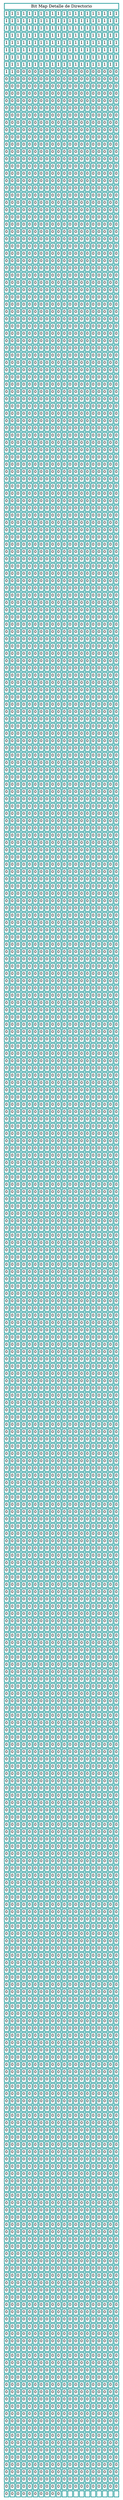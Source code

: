 digraph structs {
    bitmap [
        shape = none;
        label = <
            <table border="0" cellborder="2" cellspacing="2" color="cyan4">
                <tr><td colspan="20">Bit Map Detalle de Directorio</td></tr>
                <tr><td>1</td><td>1</td><td>1</td><td>1</td><td>1</td><td>1</td><td>1</td><td>1</td><td>1</td><td>1</td><td>1</td><td>1</td><td>1</td><td>1</td><td>1</td><td>1</td><td>1</td><td>1</td><td>1</td><td>1</td></tr>
                <tr><td>1</td><td>1</td><td>1</td><td>1</td><td>1</td><td>1</td><td>1</td><td>1</td><td>1</td><td>1</td><td>1</td><td>1</td><td>1</td><td>1</td><td>1</td><td>1</td><td>1</td><td>1</td><td>1</td><td>1</td></tr>
                <tr><td>1</td><td>1</td><td>1</td><td>1</td><td>1</td><td>1</td><td>1</td><td>1</td><td>1</td><td>1</td><td>1</td><td>1</td><td>1</td><td>1</td><td>1</td><td>1</td><td>1</td><td>1</td><td>1</td><td>1</td></tr>
                <tr><td>1</td><td>1</td><td>1</td><td>1</td><td>1</td><td>1</td><td>1</td><td>1</td><td>1</td><td>1</td><td>1</td><td>1</td><td>1</td><td>1</td><td>1</td><td>1</td><td>1</td><td>1</td><td>1</td><td>1</td></tr>
                <tr><td>1</td><td>1</td><td>1</td><td>1</td><td>1</td><td>1</td><td>1</td><td>1</td><td>1</td><td>1</td><td>1</td><td>1</td><td>1</td><td>1</td><td>1</td><td>1</td><td>1</td><td>1</td><td>1</td><td>1</td></tr>
                <tr><td>1</td><td>1</td><td>1</td><td>1</td><td>1</td><td>1</td><td>1</td><td>1</td><td>1</td><td>1</td><td>1</td><td>1</td><td>1</td><td>1</td><td>1</td><td>1</td><td>1</td><td>1</td><td>1</td><td>1</td></tr>
                <tr><td>1</td><td>1</td><td>1</td><td>1</td><td>1</td><td>1</td><td>1</td><td>1</td><td>1</td><td>1</td><td>1</td><td>1</td><td>1</td><td>1</td><td>1</td><td>1</td><td>1</td><td>1</td><td>1</td><td>1</td></tr>
                <tr><td>1</td><td>1</td><td>1</td><td>1</td><td>1</td><td>1</td><td>1</td><td>1</td><td>1</td><td>1</td><td>1</td><td>1</td><td>1</td><td>1</td><td>1</td><td>1</td><td>1</td><td>1</td><td>1</td><td>1</td></tr>
                <tr><td>1</td><td>1</td><td>0</td><td>0</td><td>0</td><td>0</td><td>0</td><td>0</td><td>0</td><td>0</td><td>0</td><td>0</td><td>0</td><td>0</td><td>0</td><td>0</td><td>0</td><td>0</td><td>0</td><td>0</td></tr>
                <tr><td>0</td><td>0</td><td>0</td><td>0</td><td>0</td><td>0</td><td>0</td><td>0</td><td>0</td><td>0</td><td>0</td><td>0</td><td>0</td><td>0</td><td>0</td><td>0</td><td>0</td><td>0</td><td>0</td><td>0</td></tr>
                <tr><td>0</td><td>0</td><td>0</td><td>0</td><td>0</td><td>0</td><td>0</td><td>0</td><td>0</td><td>0</td><td>0</td><td>0</td><td>0</td><td>0</td><td>0</td><td>0</td><td>0</td><td>0</td><td>0</td><td>0</td></tr>
                <tr><td>0</td><td>0</td><td>0</td><td>0</td><td>0</td><td>0</td><td>0</td><td>0</td><td>0</td><td>0</td><td>0</td><td>0</td><td>0</td><td>0</td><td>0</td><td>0</td><td>0</td><td>0</td><td>0</td><td>0</td></tr>
                <tr><td>0</td><td>0</td><td>0</td><td>0</td><td>0</td><td>0</td><td>0</td><td>0</td><td>0</td><td>0</td><td>0</td><td>0</td><td>0</td><td>0</td><td>0</td><td>0</td><td>0</td><td>0</td><td>0</td><td>0</td></tr>
                <tr><td>0</td><td>0</td><td>0</td><td>0</td><td>0</td><td>0</td><td>0</td><td>0</td><td>0</td><td>0</td><td>0</td><td>0</td><td>0</td><td>0</td><td>0</td><td>0</td><td>0</td><td>0</td><td>0</td><td>0</td></tr>
                <tr><td>0</td><td>0</td><td>0</td><td>0</td><td>0</td><td>0</td><td>0</td><td>0</td><td>0</td><td>0</td><td>0</td><td>0</td><td>0</td><td>0</td><td>0</td><td>0</td><td>0</td><td>0</td><td>0</td><td>0</td></tr>
                <tr><td>0</td><td>0</td><td>0</td><td>0</td><td>0</td><td>0</td><td>0</td><td>0</td><td>0</td><td>0</td><td>0</td><td>0</td><td>0</td><td>0</td><td>0</td><td>0</td><td>0</td><td>0</td><td>0</td><td>0</td></tr>
                <tr><td>0</td><td>0</td><td>0</td><td>0</td><td>0</td><td>0</td><td>0</td><td>0</td><td>0</td><td>0</td><td>0</td><td>0</td><td>0</td><td>0</td><td>0</td><td>0</td><td>0</td><td>0</td><td>0</td><td>0</td></tr>
                <tr><td>0</td><td>0</td><td>0</td><td>0</td><td>0</td><td>0</td><td>0</td><td>0</td><td>0</td><td>0</td><td>0</td><td>0</td><td>0</td><td>0</td><td>0</td><td>0</td><td>0</td><td>0</td><td>0</td><td>0</td></tr>
                <tr><td>0</td><td>0</td><td>0</td><td>0</td><td>0</td><td>0</td><td>0</td><td>0</td><td>0</td><td>0</td><td>0</td><td>0</td><td>0</td><td>0</td><td>0</td><td>0</td><td>0</td><td>0</td><td>0</td><td>0</td></tr>
                <tr><td>0</td><td>0</td><td>0</td><td>0</td><td>0</td><td>0</td><td>0</td><td>0</td><td>0</td><td>0</td><td>0</td><td>0</td><td>0</td><td>0</td><td>0</td><td>0</td><td>0</td><td>0</td><td>0</td><td>0</td></tr>
                <tr><td>0</td><td>0</td><td>0</td><td>0</td><td>0</td><td>0</td><td>0</td><td>0</td><td>0</td><td>0</td><td>0</td><td>0</td><td>0</td><td>0</td><td>0</td><td>0</td><td>0</td><td>0</td><td>0</td><td>0</td></tr>
                <tr><td>0</td><td>0</td><td>0</td><td>0</td><td>0</td><td>0</td><td>0</td><td>0</td><td>0</td><td>0</td><td>0</td><td>0</td><td>0</td><td>0</td><td>0</td><td>0</td><td>0</td><td>0</td><td>0</td><td>0</td></tr>
                <tr><td>0</td><td>0</td><td>0</td><td>0</td><td>0</td><td>0</td><td>0</td><td>0</td><td>0</td><td>0</td><td>0</td><td>0</td><td>0</td><td>0</td><td>0</td><td>0</td><td>0</td><td>0</td><td>0</td><td>0</td></tr>
                <tr><td>0</td><td>0</td><td>0</td><td>0</td><td>0</td><td>0</td><td>0</td><td>0</td><td>0</td><td>0</td><td>0</td><td>0</td><td>0</td><td>0</td><td>0</td><td>0</td><td>0</td><td>0</td><td>0</td><td>0</td></tr>
                <tr><td>0</td><td>0</td><td>0</td><td>0</td><td>0</td><td>0</td><td>0</td><td>0</td><td>0</td><td>0</td><td>0</td><td>0</td><td>0</td><td>0</td><td>0</td><td>0</td><td>0</td><td>0</td><td>0</td><td>0</td></tr>
                <tr><td>0</td><td>0</td><td>0</td><td>0</td><td>0</td><td>0</td><td>0</td><td>0</td><td>0</td><td>0</td><td>0</td><td>0</td><td>0</td><td>0</td><td>0</td><td>0</td><td>0</td><td>0</td><td>0</td><td>0</td></tr>
                <tr><td>0</td><td>0</td><td>0</td><td>0</td><td>0</td><td>0</td><td>0</td><td>0</td><td>0</td><td>0</td><td>0</td><td>0</td><td>0</td><td>0</td><td>0</td><td>0</td><td>0</td><td>0</td><td>0</td><td>0</td></tr>
                <tr><td>0</td><td>0</td><td>0</td><td>0</td><td>0</td><td>0</td><td>0</td><td>0</td><td>0</td><td>0</td><td>0</td><td>0</td><td>0</td><td>0</td><td>0</td><td>0</td><td>0</td><td>0</td><td>0</td><td>0</td></tr>
                <tr><td>0</td><td>0</td><td>0</td><td>0</td><td>0</td><td>0</td><td>0</td><td>0</td><td>0</td><td>0</td><td>0</td><td>0</td><td>0</td><td>0</td><td>0</td><td>0</td><td>0</td><td>0</td><td>0</td><td>0</td></tr>
                <tr><td>0</td><td>0</td><td>0</td><td>0</td><td>0</td><td>0</td><td>0</td><td>0</td><td>0</td><td>0</td><td>0</td><td>0</td><td>0</td><td>0</td><td>0</td><td>0</td><td>0</td><td>0</td><td>0</td><td>0</td></tr>
                <tr><td>0</td><td>0</td><td>0</td><td>0</td><td>0</td><td>0</td><td>0</td><td>0</td><td>0</td><td>0</td><td>0</td><td>0</td><td>0</td><td>0</td><td>0</td><td>0</td><td>0</td><td>0</td><td>0</td><td>0</td></tr>
                <tr><td>0</td><td>0</td><td>0</td><td>0</td><td>0</td><td>0</td><td>0</td><td>0</td><td>0</td><td>0</td><td>0</td><td>0</td><td>0</td><td>0</td><td>0</td><td>0</td><td>0</td><td>0</td><td>0</td><td>0</td></tr>
                <tr><td>0</td><td>0</td><td>0</td><td>0</td><td>0</td><td>0</td><td>0</td><td>0</td><td>0</td><td>0</td><td>0</td><td>0</td><td>0</td><td>0</td><td>0</td><td>0</td><td>0</td><td>0</td><td>0</td><td>0</td></tr>
                <tr><td>0</td><td>0</td><td>0</td><td>0</td><td>0</td><td>0</td><td>0</td><td>0</td><td>0</td><td>0</td><td>0</td><td>0</td><td>0</td><td>0</td><td>0</td><td>0</td><td>0</td><td>0</td><td>0</td><td>0</td></tr>
                <tr><td>0</td><td>0</td><td>0</td><td>0</td><td>0</td><td>0</td><td>0</td><td>0</td><td>0</td><td>0</td><td>0</td><td>0</td><td>0</td><td>0</td><td>0</td><td>0</td><td>0</td><td>0</td><td>0</td><td>0</td></tr>
                <tr><td>0</td><td>0</td><td>0</td><td>0</td><td>0</td><td>0</td><td>0</td><td>0</td><td>0</td><td>0</td><td>0</td><td>0</td><td>0</td><td>0</td><td>0</td><td>0</td><td>0</td><td>0</td><td>0</td><td>0</td></tr>
                <tr><td>0</td><td>0</td><td>0</td><td>0</td><td>0</td><td>0</td><td>0</td><td>0</td><td>0</td><td>0</td><td>0</td><td>0</td><td>0</td><td>0</td><td>0</td><td>0</td><td>0</td><td>0</td><td>0</td><td>0</td></tr>
                <tr><td>0</td><td>0</td><td>0</td><td>0</td><td>0</td><td>0</td><td>0</td><td>0</td><td>0</td><td>0</td><td>0</td><td>0</td><td>0</td><td>0</td><td>0</td><td>0</td><td>0</td><td>0</td><td>0</td><td>0</td></tr>
                <tr><td>0</td><td>0</td><td>0</td><td>0</td><td>0</td><td>0</td><td>0</td><td>0</td><td>0</td><td>0</td><td>0</td><td>0</td><td>0</td><td>0</td><td>0</td><td>0</td><td>0</td><td>0</td><td>0</td><td>0</td></tr>
                <tr><td>0</td><td>0</td><td>0</td><td>0</td><td>0</td><td>0</td><td>0</td><td>0</td><td>0</td><td>0</td><td>0</td><td>0</td><td>0</td><td>0</td><td>0</td><td>0</td><td>0</td><td>0</td><td>0</td><td>0</td></tr>
                <tr><td>0</td><td>0</td><td>0</td><td>0</td><td>0</td><td>0</td><td>0</td><td>0</td><td>0</td><td>0</td><td>0</td><td>0</td><td>0</td><td>0</td><td>0</td><td>0</td><td>0</td><td>0</td><td>0</td><td>0</td></tr>
                <tr><td>0</td><td>0</td><td>0</td><td>0</td><td>0</td><td>0</td><td>0</td><td>0</td><td>0</td><td>0</td><td>0</td><td>0</td><td>0</td><td>0</td><td>0</td><td>0</td><td>0</td><td>0</td><td>0</td><td>0</td></tr>
                <tr><td>0</td><td>0</td><td>0</td><td>0</td><td>0</td><td>0</td><td>0</td><td>0</td><td>0</td><td>0</td><td>0</td><td>0</td><td>0</td><td>0</td><td>0</td><td>0</td><td>0</td><td>0</td><td>0</td><td>0</td></tr>
                <tr><td>0</td><td>0</td><td>0</td><td>0</td><td>0</td><td>0</td><td>0</td><td>0</td><td>0</td><td>0</td><td>0</td><td>0</td><td>0</td><td>0</td><td>0</td><td>0</td><td>0</td><td>0</td><td>0</td><td>0</td></tr>
                <tr><td>0</td><td>0</td><td>0</td><td>0</td><td>0</td><td>0</td><td>0</td><td>0</td><td>0</td><td>0</td><td>0</td><td>0</td><td>0</td><td>0</td><td>0</td><td>0</td><td>0</td><td>0</td><td>0</td><td>0</td></tr>
                <tr><td>0</td><td>0</td><td>0</td><td>0</td><td>0</td><td>0</td><td>0</td><td>0</td><td>0</td><td>0</td><td>0</td><td>0</td><td>0</td><td>0</td><td>0</td><td>0</td><td>0</td><td>0</td><td>0</td><td>0</td></tr>
                <tr><td>0</td><td>0</td><td>0</td><td>0</td><td>0</td><td>0</td><td>0</td><td>0</td><td>0</td><td>0</td><td>0</td><td>0</td><td>0</td><td>0</td><td>0</td><td>0</td><td>0</td><td>0</td><td>0</td><td>0</td></tr>
                <tr><td>0</td><td>0</td><td>0</td><td>0</td><td>0</td><td>0</td><td>0</td><td>0</td><td>0</td><td>0</td><td>0</td><td>0</td><td>0</td><td>0</td><td>0</td><td>0</td><td>0</td><td>0</td><td>0</td><td>0</td></tr>
                <tr><td>0</td><td>0</td><td>0</td><td>0</td><td>0</td><td>0</td><td>0</td><td>0</td><td>0</td><td>0</td><td>0</td><td>0</td><td>0</td><td>0</td><td>0</td><td>0</td><td>0</td><td>0</td><td>0</td><td>0</td></tr>
                <tr><td>0</td><td>0</td><td>0</td><td>0</td><td>0</td><td>0</td><td>0</td><td>0</td><td>0</td><td>0</td><td>0</td><td>0</td><td>0</td><td>0</td><td>0</td><td>0</td><td>0</td><td>0</td><td>0</td><td>0</td></tr>
                <tr><td>0</td><td>0</td><td>0</td><td>0</td><td>0</td><td>0</td><td>0</td><td>0</td><td>0</td><td>0</td><td>0</td><td>0</td><td>0</td><td>0</td><td>0</td><td>0</td><td>0</td><td>0</td><td>0</td><td>0</td></tr>
                <tr><td>0</td><td>0</td><td>0</td><td>0</td><td>0</td><td>0</td><td>0</td><td>0</td><td>0</td><td>0</td><td>0</td><td>0</td><td>0</td><td>0</td><td>0</td><td>0</td><td>0</td><td>0</td><td>0</td><td>0</td></tr>
                <tr><td>0</td><td>0</td><td>0</td><td>0</td><td>0</td><td>0</td><td>0</td><td>0</td><td>0</td><td>0</td><td>0</td><td>0</td><td>0</td><td>0</td><td>0</td><td>0</td><td>0</td><td>0</td><td>0</td><td>0</td></tr>
                <tr><td>0</td><td>0</td><td>0</td><td>0</td><td>0</td><td>0</td><td>0</td><td>0</td><td>0</td><td>0</td><td>0</td><td>0</td><td>0</td><td>0</td><td>0</td><td>0</td><td>0</td><td>0</td><td>0</td><td>0</td></tr>
                <tr><td>0</td><td>0</td><td>0</td><td>0</td><td>0</td><td>0</td><td>0</td><td>0</td><td>0</td><td>0</td><td>0</td><td>0</td><td>0</td><td>0</td><td>0</td><td>0</td><td>0</td><td>0</td><td>0</td><td>0</td></tr>
                <tr><td>0</td><td>0</td><td>0</td><td>0</td><td>0</td><td>0</td><td>0</td><td>0</td><td>0</td><td>0</td><td>0</td><td>0</td><td>0</td><td>0</td><td>0</td><td>0</td><td>0</td><td>0</td><td>0</td><td>0</td></tr>
                <tr><td>0</td><td>0</td><td>0</td><td>0</td><td>0</td><td>0</td><td>0</td><td>0</td><td>0</td><td>0</td><td>0</td><td>0</td><td>0</td><td>0</td><td>0</td><td>0</td><td>0</td><td>0</td><td>0</td><td>0</td></tr>
                <tr><td>0</td><td>0</td><td>0</td><td>0</td><td>0</td><td>0</td><td>0</td><td>0</td><td>0</td><td>0</td><td>0</td><td>0</td><td>0</td><td>0</td><td>0</td><td>0</td><td>0</td><td>0</td><td>0</td><td>0</td></tr>
                <tr><td>0</td><td>0</td><td>0</td><td>0</td><td>0</td><td>0</td><td>0</td><td>0</td><td>0</td><td>0</td><td>0</td><td>0</td><td>0</td><td>0</td><td>0</td><td>0</td><td>0</td><td>0</td><td>0</td><td>0</td></tr>
                <tr><td>0</td><td>0</td><td>0</td><td>0</td><td>0</td><td>0</td><td>0</td><td>0</td><td>0</td><td>0</td><td>0</td><td>0</td><td>0</td><td>0</td><td>0</td><td>0</td><td>0</td><td>0</td><td>0</td><td>0</td></tr>
                <tr><td>0</td><td>0</td><td>0</td><td>0</td><td>0</td><td>0</td><td>0</td><td>0</td><td>0</td><td>0</td><td>0</td><td>0</td><td>0</td><td>0</td><td>0</td><td>0</td><td>0</td><td>0</td><td>0</td><td>0</td></tr>
                <tr><td>0</td><td>0</td><td>0</td><td>0</td><td>0</td><td>0</td><td>0</td><td>0</td><td>0</td><td>0</td><td>0</td><td>0</td><td>0</td><td>0</td><td>0</td><td>0</td><td>0</td><td>0</td><td>0</td><td>0</td></tr>
                <tr><td>0</td><td>0</td><td>0</td><td>0</td><td>0</td><td>0</td><td>0</td><td>0</td><td>0</td><td>0</td><td>0</td><td>0</td><td>0</td><td>0</td><td>0</td><td>0</td><td>0</td><td>0</td><td>0</td><td>0</td></tr>
                <tr><td>0</td><td>0</td><td>0</td><td>0</td><td>0</td><td>0</td><td>0</td><td>0</td><td>0</td><td>0</td><td>0</td><td>0</td><td>0</td><td>0</td><td>0</td><td>0</td><td>0</td><td>0</td><td>0</td><td>0</td></tr>
                <tr><td>0</td><td>0</td><td>0</td><td>0</td><td>0</td><td>0</td><td>0</td><td>0</td><td>0</td><td>0</td><td>0</td><td>0</td><td>0</td><td>0</td><td>0</td><td>0</td><td>0</td><td>0</td><td>0</td><td>0</td></tr>
                <tr><td>0</td><td>0</td><td>0</td><td>0</td><td>0</td><td>0</td><td>0</td><td>0</td><td>0</td><td>0</td><td>0</td><td>0</td><td>0</td><td>0</td><td>0</td><td>0</td><td>0</td><td>0</td><td>0</td><td>0</td></tr>
                <tr><td>0</td><td>0</td><td>0</td><td>0</td><td>0</td><td>0</td><td>0</td><td>0</td><td>0</td><td>0</td><td>0</td><td>0</td><td>0</td><td>0</td><td>0</td><td>0</td><td>0</td><td>0</td><td>0</td><td>0</td></tr>
                <tr><td>0</td><td>0</td><td>0</td><td>0</td><td>0</td><td>0</td><td>0</td><td>0</td><td>0</td><td>0</td><td>0</td><td>0</td><td>0</td><td>0</td><td>0</td><td>0</td><td>0</td><td>0</td><td>0</td><td>0</td></tr>
                <tr><td>0</td><td>0</td><td>0</td><td>0</td><td>0</td><td>0</td><td>0</td><td>0</td><td>0</td><td>0</td><td>0</td><td>0</td><td>0</td><td>0</td><td>0</td><td>0</td><td>0</td><td>0</td><td>0</td><td>0</td></tr>
                <tr><td>0</td><td>0</td><td>0</td><td>0</td><td>0</td><td>0</td><td>0</td><td>0</td><td>0</td><td>0</td><td>0</td><td>0</td><td>0</td><td>0</td><td>0</td><td>0</td><td>0</td><td>0</td><td>0</td><td>0</td></tr>
                <tr><td>0</td><td>0</td><td>0</td><td>0</td><td>0</td><td>0</td><td>0</td><td>0</td><td>0</td><td>0</td><td>0</td><td>0</td><td>0</td><td>0</td><td>0</td><td>0</td><td>0</td><td>0</td><td>0</td><td>0</td></tr>
                <tr><td>0</td><td>0</td><td>0</td><td>0</td><td>0</td><td>0</td><td>0</td><td>0</td><td>0</td><td>0</td><td>0</td><td>0</td><td>0</td><td>0</td><td>0</td><td>0</td><td>0</td><td>0</td><td>0</td><td>0</td></tr>
                <tr><td>0</td><td>0</td><td>0</td><td>0</td><td>0</td><td>0</td><td>0</td><td>0</td><td>0</td><td>0</td><td>0</td><td>0</td><td>0</td><td>0</td><td>0</td><td>0</td><td>0</td><td>0</td><td>0</td><td>0</td></tr>
                <tr><td>0</td><td>0</td><td>0</td><td>0</td><td>0</td><td>0</td><td>0</td><td>0</td><td>0</td><td>0</td><td>0</td><td>0</td><td>0</td><td>0</td><td>0</td><td>0</td><td>0</td><td>0</td><td>0</td><td>0</td></tr>
                <tr><td>0</td><td>0</td><td>0</td><td>0</td><td>0</td><td>0</td><td>0</td><td>0</td><td>0</td><td>0</td><td>0</td><td>0</td><td>0</td><td>0</td><td>0</td><td>0</td><td>0</td><td>0</td><td>0</td><td>0</td></tr>
                <tr><td>0</td><td>0</td><td>0</td><td>0</td><td>0</td><td>0</td><td>0</td><td>0</td><td>0</td><td>0</td><td>0</td><td>0</td><td>0</td><td>0</td><td>0</td><td>0</td><td>0</td><td>0</td><td>0</td><td>0</td></tr>
                <tr><td>0</td><td>0</td><td>0</td><td>0</td><td>0</td><td>0</td><td>0</td><td>0</td><td>0</td><td>0</td><td>0</td><td>0</td><td>0</td><td>0</td><td>0</td><td>0</td><td>0</td><td>0</td><td>0</td><td>0</td></tr>
                <tr><td>0</td><td>0</td><td>0</td><td>0</td><td>0</td><td>0</td><td>0</td><td>0</td><td>0</td><td>0</td><td>0</td><td>0</td><td>0</td><td>0</td><td>0</td><td>0</td><td>0</td><td>0</td><td>0</td><td>0</td></tr>
                <tr><td>0</td><td>0</td><td>0</td><td>0</td><td>0</td><td>0</td><td>0</td><td>0</td><td>0</td><td>0</td><td>0</td><td>0</td><td>0</td><td>0</td><td>0</td><td>0</td><td>0</td><td>0</td><td>0</td><td>0</td></tr>
                <tr><td>0</td><td>0</td><td>0</td><td>0</td><td>0</td><td>0</td><td>0</td><td>0</td><td>0</td><td>0</td><td>0</td><td>0</td><td>0</td><td>0</td><td>0</td><td>0</td><td>0</td><td>0</td><td>0</td><td>0</td></tr>
                <tr><td>0</td><td>0</td><td>0</td><td>0</td><td>0</td><td>0</td><td>0</td><td>0</td><td>0</td><td>0</td><td>0</td><td>0</td><td>0</td><td>0</td><td>0</td><td>0</td><td>0</td><td>0</td><td>0</td><td>0</td></tr>
                <tr><td>0</td><td>0</td><td>0</td><td>0</td><td>0</td><td>0</td><td>0</td><td>0</td><td>0</td><td>0</td><td>0</td><td>0</td><td>0</td><td>0</td><td>0</td><td>0</td><td>0</td><td>0</td><td>0</td><td>0</td></tr>
                <tr><td>0</td><td>0</td><td>0</td><td>0</td><td>0</td><td>0</td><td>0</td><td>0</td><td>0</td><td>0</td><td>0</td><td>0</td><td>0</td><td>0</td><td>0</td><td>0</td><td>0</td><td>0</td><td>0</td><td>0</td></tr>
                <tr><td>0</td><td>0</td><td>0</td><td>0</td><td>0</td><td>0</td><td>0</td><td>0</td><td>0</td><td>0</td><td>0</td><td>0</td><td>0</td><td>0</td><td>0</td><td>0</td><td>0</td><td>0</td><td>0</td><td>0</td></tr>
                <tr><td>0</td><td>0</td><td>0</td><td>0</td><td>0</td><td>0</td><td>0</td><td>0</td><td>0</td><td>0</td><td>0</td><td>0</td><td>0</td><td>0</td><td>0</td><td>0</td><td>0</td><td>0</td><td>0</td><td>0</td></tr>
                <tr><td>0</td><td>0</td><td>0</td><td>0</td><td>0</td><td>0</td><td>0</td><td>0</td><td>0</td><td>0</td><td>0</td><td>0</td><td>0</td><td>0</td><td>0</td><td>0</td><td>0</td><td>0</td><td>0</td><td>0</td></tr>
                <tr><td>0</td><td>0</td><td>0</td><td>0</td><td>0</td><td>0</td><td>0</td><td>0</td><td>0</td><td>0</td><td>0</td><td>0</td><td>0</td><td>0</td><td>0</td><td>0</td><td>0</td><td>0</td><td>0</td><td>0</td></tr>
                <tr><td>0</td><td>0</td><td>0</td><td>0</td><td>0</td><td>0</td><td>0</td><td>0</td><td>0</td><td>0</td><td>0</td><td>0</td><td>0</td><td>0</td><td>0</td><td>0</td><td>0</td><td>0</td><td>0</td><td>0</td></tr>
                <tr><td>0</td><td>0</td><td>0</td><td>0</td><td>0</td><td>0</td><td>0</td><td>0</td><td>0</td><td>0</td><td>0</td><td>0</td><td>0</td><td>0</td><td>0</td><td>0</td><td>0</td><td>0</td><td>0</td><td>0</td></tr>
                <tr><td>0</td><td>0</td><td>0</td><td>0</td><td>0</td><td>0</td><td>0</td><td>0</td><td>0</td><td>0</td><td>0</td><td>0</td><td>0</td><td>0</td><td>0</td><td>0</td><td>0</td><td>0</td><td>0</td><td>0</td></tr>
                <tr><td>0</td><td>0</td><td>0</td><td>0</td><td>0</td><td>0</td><td>0</td><td>0</td><td>0</td><td>0</td><td>0</td><td>0</td><td>0</td><td>0</td><td>0</td><td>0</td><td>0</td><td>0</td><td>0</td><td>0</td></tr>
                <tr><td>0</td><td>0</td><td>0</td><td>0</td><td>0</td><td>0</td><td>0</td><td>0</td><td>0</td><td>0</td><td>0</td><td>0</td><td>0</td><td>0</td><td>0</td><td>0</td><td>0</td><td>0</td><td>0</td><td>0</td></tr>
                <tr><td>0</td><td>0</td><td>0</td><td>0</td><td>0</td><td>0</td><td>0</td><td>0</td><td>0</td><td>0</td><td>0</td><td>0</td><td>0</td><td>0</td><td>0</td><td>0</td><td>0</td><td>0</td><td>0</td><td>0</td></tr>
                <tr><td>0</td><td>0</td><td>0</td><td>0</td><td>0</td><td>0</td><td>0</td><td>0</td><td>0</td><td>0</td><td>0</td><td>0</td><td>0</td><td>0</td><td>0</td><td>0</td><td>0</td><td>0</td><td>0</td><td>0</td></tr>
                <tr><td>0</td><td>0</td><td>0</td><td>0</td><td>0</td><td>0</td><td>0</td><td>0</td><td>0</td><td>0</td><td>0</td><td>0</td><td>0</td><td>0</td><td>0</td><td>0</td><td>0</td><td>0</td><td>0</td><td>0</td></tr>
                <tr><td>0</td><td>0</td><td>0</td><td>0</td><td>0</td><td>0</td><td>0</td><td>0</td><td>0</td><td>0</td><td>0</td><td>0</td><td>0</td><td>0</td><td>0</td><td>0</td><td>0</td><td>0</td><td>0</td><td>0</td></tr>
                <tr><td>0</td><td>0</td><td>0</td><td>0</td><td>0</td><td>0</td><td>0</td><td>0</td><td>0</td><td>0</td><td>0</td><td>0</td><td>0</td><td>0</td><td>0</td><td>0</td><td>0</td><td>0</td><td>0</td><td>0</td></tr>
                <tr><td>0</td><td>0</td><td>0</td><td>0</td><td>0</td><td>0</td><td>0</td><td>0</td><td>0</td><td>0</td><td>0</td><td>0</td><td>0</td><td>0</td><td>0</td><td>0</td><td>0</td><td>0</td><td>0</td><td>0</td></tr>
                <tr><td>0</td><td>0</td><td>0</td><td>0</td><td>0</td><td>0</td><td>0</td><td>0</td><td>0</td><td>0</td><td>0</td><td>0</td><td>0</td><td>0</td><td>0</td><td>0</td><td>0</td><td>0</td><td>0</td><td>0</td></tr>
                <tr><td>0</td><td>0</td><td>0</td><td>0</td><td>0</td><td>0</td><td>0</td><td>0</td><td>0</td><td>0</td><td>0</td><td>0</td><td>0</td><td>0</td><td>0</td><td>0</td><td>0</td><td>0</td><td>0</td><td>0</td></tr>
                <tr><td>0</td><td>0</td><td>0</td><td>0</td><td>0</td><td>0</td><td>0</td><td>0</td><td>0</td><td>0</td><td>0</td><td>0</td><td>0</td><td>0</td><td>0</td><td>0</td><td>0</td><td>0</td><td>0</td><td>0</td></tr>
                <tr><td>0</td><td>0</td><td>0</td><td>0</td><td>0</td><td>0</td><td>0</td><td>0</td><td>0</td><td>0</td><td>0</td><td>0</td><td>0</td><td>0</td><td>0</td><td>0</td><td>0</td><td>0</td><td>0</td><td>0</td></tr>
                <tr><td>0</td><td>0</td><td>0</td><td>0</td><td>0</td><td>0</td><td>0</td><td>0</td><td>0</td><td>0</td><td>0</td><td>0</td><td>0</td><td>0</td><td>0</td><td>0</td><td>0</td><td>0</td><td>0</td><td>0</td></tr>
                <tr><td>0</td><td>0</td><td>0</td><td>0</td><td>0</td><td>0</td><td>0</td><td>0</td><td>0</td><td>0</td><td>0</td><td>0</td><td>0</td><td>0</td><td>0</td><td>0</td><td>0</td><td>0</td><td>0</td><td>0</td></tr>
                <tr><td>0</td><td>0</td><td>0</td><td>0</td><td>0</td><td>0</td><td>0</td><td>0</td><td>0</td><td>0</td><td>0</td><td>0</td><td>0</td><td>0</td><td>0</td><td>0</td><td>0</td><td>0</td><td>0</td><td>0</td></tr>
                <tr><td>0</td><td>0</td><td>0</td><td>0</td><td>0</td><td>0</td><td>0</td><td>0</td><td>0</td><td>0</td><td>0</td><td>0</td><td>0</td><td>0</td><td>0</td><td>0</td><td>0</td><td>0</td><td>0</td><td>0</td></tr>
                <tr><td>0</td><td>0</td><td>0</td><td>0</td><td>0</td><td>0</td><td>0</td><td>0</td><td>0</td><td>0</td><td>0</td><td>0</td><td>0</td><td>0</td><td>0</td><td>0</td><td>0</td><td>0</td><td>0</td><td>0</td></tr>
                <tr><td>0</td><td>0</td><td>0</td><td>0</td><td>0</td><td>0</td><td>0</td><td>0</td><td>0</td><td>0</td><td>0</td><td>0</td><td>0</td><td>0</td><td>0</td><td>0</td><td>0</td><td>0</td><td>0</td><td>0</td></tr>
                <tr><td>0</td><td>0</td><td>0</td><td>0</td><td>0</td><td>0</td><td>0</td><td>0</td><td>0</td><td>0</td><td>0</td><td>0</td><td>0</td><td>0</td><td>0</td><td>0</td><td>0</td><td>0</td><td>0</td><td>0</td></tr>
                <tr><td>0</td><td>0</td><td>0</td><td>0</td><td>0</td><td>0</td><td>0</td><td>0</td><td>0</td><td>0</td><td>0</td><td>0</td><td>0</td><td>0</td><td>0</td><td>0</td><td>0</td><td>0</td><td>0</td><td>0</td></tr>
                <tr><td>0</td><td>0</td><td>0</td><td>0</td><td>0</td><td>0</td><td>0</td><td>0</td><td>0</td><td>0</td><td>0</td><td>0</td><td>0</td><td>0</td><td>0</td><td>0</td><td>0</td><td>0</td><td>0</td><td>0</td></tr>
                <tr><td>0</td><td>0</td><td>0</td><td>0</td><td>0</td><td>0</td><td>0</td><td>0</td><td>0</td><td>0</td><td>0</td><td>0</td><td>0</td><td>0</td><td>0</td><td>0</td><td>0</td><td>0</td><td>0</td><td>0</td></tr>
                <tr><td>0</td><td>0</td><td>0</td><td>0</td><td>0</td><td>0</td><td>0</td><td>0</td><td>0</td><td>0</td><td>0</td><td>0</td><td>0</td><td>0</td><td>0</td><td>0</td><td>0</td><td>0</td><td>0</td><td>0</td></tr>
                <tr><td>0</td><td>0</td><td>0</td><td>0</td><td>0</td><td>0</td><td>0</td><td>0</td><td>0</td><td>0</td><td>0</td><td>0</td><td>0</td><td>0</td><td>0</td><td>0</td><td>0</td><td>0</td><td>0</td><td>0</td></tr>
                <tr><td>0</td><td>0</td><td>0</td><td>0</td><td>0</td><td>0</td><td>0</td><td>0</td><td>0</td><td>0</td><td>0</td><td>0</td><td>0</td><td>0</td><td>0</td><td>0</td><td>0</td><td>0</td><td>0</td><td>0</td></tr>
                <tr><td>0</td><td>0</td><td>0</td><td>0</td><td>0</td><td>0</td><td>0</td><td>0</td><td>0</td><td>0</td><td>0</td><td>0</td><td>0</td><td>0</td><td>0</td><td>0</td><td>0</td><td>0</td><td>0</td><td>0</td></tr>
                <tr><td>0</td><td>0</td><td>0</td><td>0</td><td>0</td><td>0</td><td>0</td><td>0</td><td>0</td><td>0</td><td>0</td><td>0</td><td>0</td><td>0</td><td>0</td><td>0</td><td>0</td><td>0</td><td>0</td><td>0</td></tr>
                <tr><td>0</td><td>0</td><td>0</td><td>0</td><td>0</td><td>0</td><td>0</td><td>0</td><td>0</td><td>0</td><td>0</td><td>0</td><td>0</td><td>0</td><td>0</td><td>0</td><td>0</td><td>0</td><td>0</td><td>0</td></tr>
                <tr><td>0</td><td>0</td><td>0</td><td>0</td><td>0</td><td>0</td><td>0</td><td>0</td><td>0</td><td>0</td><td>0</td><td>0</td><td>0</td><td>0</td><td>0</td><td>0</td><td>0</td><td>0</td><td>0</td><td>0</td></tr>
                <tr><td>0</td><td>0</td><td>0</td><td>0</td><td>0</td><td>0</td><td>0</td><td>0</td><td>0</td><td>0</td><td>0</td><td>0</td><td>0</td><td>0</td><td>0</td><td>0</td><td>0</td><td>0</td><td>0</td><td>0</td></tr>
                <tr><td>0</td><td>0</td><td>0</td><td>0</td><td>0</td><td>0</td><td>0</td><td>0</td><td>0</td><td>0</td><td>0</td><td>0</td><td>0</td><td>0</td><td>0</td><td>0</td><td>0</td><td>0</td><td>0</td><td>0</td></tr>
                <tr><td>0</td><td>0</td><td>0</td><td>0</td><td>0</td><td>0</td><td>0</td><td>0</td><td>0</td><td>0</td><td>0</td><td>0</td><td>0</td><td>0</td><td>0</td><td>0</td><td>0</td><td>0</td><td>0</td><td>0</td></tr>
                <tr><td>0</td><td>0</td><td>0</td><td>0</td><td>0</td><td>0</td><td>0</td><td>0</td><td>0</td><td>0</td><td>0</td><td>0</td><td>0</td><td>0</td><td>0</td><td>0</td><td>0</td><td>0</td><td>0</td><td>0</td></tr>
                <tr><td>0</td><td>0</td><td>0</td><td>0</td><td>0</td><td>0</td><td>0</td><td>0</td><td>0</td><td>0</td><td>0</td><td>0</td><td>0</td><td>0</td><td>0</td><td>0</td><td>0</td><td>0</td><td>0</td><td>0</td></tr>
                <tr><td>0</td><td>0</td><td>0</td><td>0</td><td>0</td><td>0</td><td>0</td><td>0</td><td>0</td><td>0</td><td>0</td><td>0</td><td>0</td><td>0</td><td>0</td><td>0</td><td>0</td><td>0</td><td>0</td><td>0</td></tr>
                <tr><td>0</td><td>0</td><td>0</td><td>0</td><td>0</td><td>0</td><td>0</td><td>0</td><td>0</td><td>0</td><td>0</td><td>0</td><td>0</td><td>0</td><td>0</td><td>0</td><td>0</td><td>0</td><td>0</td><td>0</td></tr>
                <tr><td>0</td><td>0</td><td>0</td><td>0</td><td>0</td><td>0</td><td>0</td><td>0</td><td>0</td><td>0</td><td>0</td><td>0</td><td>0</td><td>0</td><td>0</td><td>0</td><td>0</td><td>0</td><td>0</td><td>0</td></tr>
                <tr><td>0</td><td>0</td><td>0</td><td>0</td><td>0</td><td>0</td><td>0</td><td>0</td><td>0</td><td>0</td><td>0</td><td>0</td><td>0</td><td>0</td><td>0</td><td>0</td><td>0</td><td>0</td><td>0</td><td>0</td></tr>
                <tr><td>0</td><td>0</td><td>0</td><td>0</td><td>0</td><td>0</td><td>0</td><td>0</td><td>0</td><td>0</td><td>0</td><td>0</td><td>0</td><td>0</td><td>0</td><td>0</td><td>0</td><td>0</td><td>0</td><td>0</td></tr>
                <tr><td>0</td><td>0</td><td>0</td><td>0</td><td>0</td><td>0</td><td>0</td><td>0</td><td>0</td><td>0</td><td>0</td><td>0</td><td>0</td><td>0</td><td>0</td><td>0</td><td>0</td><td>0</td><td>0</td><td>0</td></tr>
                <tr><td>0</td><td>0</td><td>0</td><td>0</td><td>0</td><td>0</td><td>0</td><td>0</td><td>0</td><td>0</td><td>0</td><td>0</td><td>0</td><td>0</td><td>0</td><td>0</td><td>0</td><td>0</td><td>0</td><td>0</td></tr>
                <tr><td>0</td><td>0</td><td>0</td><td>0</td><td>0</td><td>0</td><td>0</td><td>0</td><td>0</td><td>0</td><td>0</td><td>0</td><td>0</td><td>0</td><td>0</td><td>0</td><td>0</td><td>0</td><td>0</td><td>0</td></tr>
                <tr><td>0</td><td>0</td><td>0</td><td>0</td><td>0</td><td>0</td><td>0</td><td>0</td><td>0</td><td>0</td><td>0</td><td>0</td><td>0</td><td>0</td><td>0</td><td>0</td><td>0</td><td>0</td><td>0</td><td>0</td></tr>
                <tr><td>0</td><td>0</td><td>0</td><td>0</td><td>0</td><td>0</td><td>0</td><td>0</td><td>0</td><td>0</td><td>0</td><td>0</td><td>0</td><td>0</td><td>0</td><td>0</td><td>0</td><td>0</td><td>0</td><td>0</td></tr>
                <tr><td>0</td><td>0</td><td>0</td><td>0</td><td>0</td><td>0</td><td>0</td><td>0</td><td>0</td><td>0</td><td>0</td><td>0</td><td>0</td><td>0</td><td>0</td><td>0</td><td>0</td><td>0</td><td>0</td><td>0</td></tr>
                <tr><td>0</td><td>0</td><td>0</td><td>0</td><td>0</td><td>0</td><td>0</td><td>0</td><td>0</td><td>0</td><td>0</td><td>0</td><td>0</td><td>0</td><td>0</td><td>0</td><td>0</td><td>0</td><td>0</td><td>0</td></tr>
                <tr><td>0</td><td>0</td><td>0</td><td>0</td><td>0</td><td>0</td><td>0</td><td>0</td><td>0</td><td>0</td><td>0</td><td>0</td><td>0</td><td>0</td><td>0</td><td>0</td><td>0</td><td>0</td><td>0</td><td>0</td></tr>
                <tr><td>0</td><td>0</td><td>0</td><td>0</td><td>0</td><td>0</td><td>0</td><td>0</td><td>0</td><td>0</td><td>0</td><td>0</td><td>0</td><td>0</td><td>0</td><td>0</td><td>0</td><td>0</td><td>0</td><td>0</td></tr>
                <tr><td>0</td><td>0</td><td>0</td><td>0</td><td>0</td><td>0</td><td>0</td><td>0</td><td>0</td><td>0</td><td>0</td><td>0</td><td>0</td><td>0</td><td>0</td><td>0</td><td>0</td><td>0</td><td>0</td><td>0</td></tr>
                <tr><td>0</td><td>0</td><td>0</td><td>0</td><td>0</td><td>0</td><td>0</td><td>0</td><td>0</td><td>0</td><td>0</td><td>0</td><td>0</td><td>0</td><td>0</td><td>0</td><td>0</td><td>0</td><td>0</td><td>0</td></tr>
                <tr><td>0</td><td>0</td><td>0</td><td>0</td><td>0</td><td>0</td><td>0</td><td>0</td><td>0</td><td>0</td><td>0</td><td>0</td><td>0</td><td>0</td><td>0</td><td>0</td><td>0</td><td>0</td><td>0</td><td>0</td></tr>
                <tr><td>0</td><td>0</td><td>0</td><td>0</td><td>0</td><td>0</td><td>0</td><td>0</td><td>0</td><td>0</td><td>0</td><td>0</td><td>0</td><td>0</td><td>0</td><td>0</td><td>0</td><td>0</td><td>0</td><td>0</td></tr>
                <tr><td>0</td><td>0</td><td>0</td><td>0</td><td>0</td><td>0</td><td>0</td><td>0</td><td>0</td><td>0</td><td>0</td><td>0</td><td>0</td><td>0</td><td>0</td><td>0</td><td>0</td><td>0</td><td>0</td><td>0</td></tr>
                <tr><td>0</td><td>0</td><td>0</td><td>0</td><td>0</td><td>0</td><td>0</td><td>0</td><td>0</td><td>0</td><td>0</td><td>0</td><td>0</td><td>0</td><td>0</td><td>0</td><td>0</td><td>0</td><td>0</td><td>0</td></tr>
                <tr><td>0</td><td>0</td><td>0</td><td>0</td><td>0</td><td>0</td><td>0</td><td>0</td><td>0</td><td>0</td><td>0</td><td>0</td><td>0</td><td>0</td><td>0</td><td>0</td><td>0</td><td>0</td><td>0</td><td>0</td></tr>
                <tr><td>0</td><td>0</td><td>0</td><td>0</td><td>0</td><td>0</td><td>0</td><td>0</td><td>0</td><td>0</td><td>0</td><td>0</td><td>0</td><td>0</td><td>0</td><td>0</td><td>0</td><td>0</td><td>0</td><td>0</td></tr>
                <tr><td>0</td><td>0</td><td>0</td><td>0</td><td>0</td><td>0</td><td>0</td><td>0</td><td>0</td><td>0</td><td>0</td><td>0</td><td>0</td><td>0</td><td>0</td><td>0</td><td>0</td><td>0</td><td>0</td><td>0</td></tr>
                <tr><td>0</td><td>0</td><td>0</td><td>0</td><td>0</td><td>0</td><td>0</td><td>0</td><td>0</td><td>0</td><td>0</td><td>0</td><td>0</td><td>0</td><td>0</td><td>0</td><td>0</td><td>0</td><td>0</td><td>0</td></tr>
                <tr><td>0</td><td>0</td><td>0</td><td>0</td><td>0</td><td>0</td><td>0</td><td>0</td><td>0</td><td>0</td><td>0</td><td>0</td><td>0</td><td>0</td><td>0</td><td>0</td><td>0</td><td>0</td><td>0</td><td>0</td></tr>
                <tr><td>0</td><td>0</td><td>0</td><td>0</td><td>0</td><td>0</td><td>0</td><td>0</td><td>0</td><td>0</td><td>0</td><td>0</td><td>0</td><td>0</td><td>0</td><td>0</td><td>0</td><td>0</td><td>0</td><td>0</td></tr>
                <tr><td>0</td><td>0</td><td>0</td><td>0</td><td>0</td><td>0</td><td>0</td><td>0</td><td>0</td><td>0</td><td>0</td><td>0</td><td>0</td><td>0</td><td>0</td><td>0</td><td>0</td><td>0</td><td>0</td><td>0</td></tr>
                <tr><td>0</td><td>0</td><td>0</td><td>0</td><td>0</td><td>0</td><td>0</td><td>0</td><td>0</td><td>0</td><td>0</td><td>0</td><td>0</td><td>0</td><td>0</td><td>0</td><td>0</td><td>0</td><td>0</td><td>0</td></tr>
                <tr><td>0</td><td>0</td><td>0</td><td>0</td><td>0</td><td>0</td><td>0</td><td>0</td><td>0</td><td>0</td><td>0</td><td>0</td><td>0</td><td>0</td><td>0</td><td>0</td><td>0</td><td>0</td><td>0</td><td>0</td></tr>
                <tr><td>0</td><td>0</td><td>0</td><td>0</td><td>0</td><td>0</td><td>0</td><td>0</td><td>0</td><td>0</td><td>0</td><td>0</td><td>0</td><td>0</td><td>0</td><td>0</td><td>0</td><td>0</td><td>0</td><td>0</td></tr>
                <tr><td>0</td><td>0</td><td>0</td><td>0</td><td>0</td><td>0</td><td>0</td><td>0</td><td>0</td><td>0</td><td>0</td><td>0</td><td>0</td><td>0</td><td>0</td><td>0</td><td>0</td><td>0</td><td>0</td><td>0</td></tr>
                <tr><td>0</td><td>0</td><td>0</td><td>0</td><td>0</td><td>0</td><td>0</td><td>0</td><td>0</td><td>0</td><td>0</td><td>0</td><td>0</td><td>0</td><td>0</td><td>0</td><td>0</td><td>0</td><td>0</td><td>0</td></tr>
                <tr><td>0</td><td>0</td><td>0</td><td>0</td><td>0</td><td>0</td><td>0</td><td>0</td><td>0</td><td>0</td><td>0</td><td>0</td><td>0</td><td>0</td><td>0</td><td>0</td><td>0</td><td>0</td><td>0</td><td>0</td></tr>
                <tr><td>0</td><td>0</td><td>0</td><td>0</td><td>0</td><td>0</td><td>0</td><td>0</td><td>0</td><td>0</td><td>0</td><td>0</td><td>0</td><td>0</td><td>0</td><td>0</td><td>0</td><td>0</td><td>0</td><td>0</td></tr>
                <tr><td>0</td><td>0</td><td>0</td><td>0</td><td>0</td><td>0</td><td>0</td><td>0</td><td>0</td><td>0</td><td>0</td><td>0</td><td>0</td><td>0</td><td>0</td><td>0</td><td>0</td><td>0</td><td>0</td><td>0</td></tr>
                <tr><td>0</td><td>0</td><td>0</td><td>0</td><td>0</td><td>0</td><td>0</td><td>0</td><td>0</td><td>0</td><td>0</td><td>0</td><td>0</td><td>0</td><td>0</td><td>0</td><td>0</td><td>0</td><td>0</td><td>0</td></tr>
                <tr><td>0</td><td>0</td><td>0</td><td>0</td><td>0</td><td>0</td><td>0</td><td>0</td><td>0</td><td>0</td><td>0</td><td>0</td><td>0</td><td>0</td><td>0</td><td>0</td><td>0</td><td>0</td><td>0</td><td>0</td></tr>
                <tr><td>0</td><td>0</td><td>0</td><td>0</td><td>0</td><td>0</td><td>0</td><td>0</td><td>0</td><td>0</td><td>0</td><td>0</td><td>0</td><td>0</td><td>0</td><td>0</td><td>0</td><td>0</td><td>0</td><td>0</td></tr>
                <tr><td>0</td><td>0</td><td>0</td><td>0</td><td>0</td><td>0</td><td>0</td><td>0</td><td>0</td><td>0</td><td>0</td><td>0</td><td>0</td><td>0</td><td>0</td><td>0</td><td>0</td><td>0</td><td>0</td><td>0</td></tr>
                <tr><td>0</td><td>0</td><td>0</td><td>0</td><td>0</td><td>0</td><td>0</td><td>0</td><td>0</td><td>0</td><td>0</td><td>0</td><td>0</td><td>0</td><td>0</td><td>0</td><td>0</td><td>0</td><td>0</td><td>0</td></tr>
                <tr><td>0</td><td>0</td><td>0</td><td>0</td><td>0</td><td>0</td><td>0</td><td>0</td><td>0</td><td>0</td><td>0</td><td>0</td><td>0</td><td>0</td><td>0</td><td>0</td><td>0</td><td>0</td><td>0</td><td>0</td></tr>
                <tr><td>0</td><td>0</td><td>0</td><td>0</td><td>0</td><td>0</td><td>0</td><td>0</td><td>0</td><td>0</td><td>0</td><td>0</td><td>0</td><td>0</td><td>0</td><td>0</td><td>0</td><td>0</td><td>0</td><td>0</td></tr>
                <tr><td>0</td><td>0</td><td>0</td><td>0</td><td>0</td><td>0</td><td>0</td><td>0</td><td>0</td><td>0</td><td>0</td><td>0</td><td>0</td><td>0</td><td>0</td><td>0</td><td>0</td><td>0</td><td>0</td><td>0</td></tr>
                <tr><td>0</td><td>0</td><td>0</td><td>0</td><td>0</td><td>0</td><td>0</td><td>0</td><td>0</td><td>0</td><td>0</td><td>0</td><td>0</td><td>0</td><td>0</td><td>0</td><td>0</td><td>0</td><td>0</td><td>0</td></tr>
                <tr><td>0</td><td>0</td><td>0</td><td>0</td><td>0</td><td>0</td><td>0</td><td>0</td><td>0</td><td>0</td><td>0</td><td>0</td><td>0</td><td>0</td><td>0</td><td>0</td><td>0</td><td>0</td><td>0</td><td>0</td></tr>
                <tr><td>0</td><td>0</td><td>0</td><td>0</td><td>0</td><td>0</td><td>0</td><td>0</td><td>0</td><td>0</td><td>0</td><td>0</td><td>0</td><td>0</td><td>0</td><td>0</td><td>0</td><td>0</td><td>0</td><td>0</td></tr>
                <tr><td>0</td><td>0</td><td>0</td><td>0</td><td>0</td><td>0</td><td>0</td><td>0</td><td>0</td><td>0</td><td>0</td><td>0</td><td>0</td><td>0</td><td>0</td><td>0</td><td>0</td><td>0</td><td>0</td><td>0</td></tr>
                <tr><td>0</td><td>0</td><td>0</td><td>0</td><td>0</td><td>0</td><td>0</td><td>0</td><td>0</td><td>0</td><td>0</td><td>0</td><td>0</td><td>0</td><td>0</td><td>0</td><td>0</td><td>0</td><td>0</td><td>0</td></tr>
                <tr><td>0</td><td>0</td><td>0</td><td>0</td><td>0</td><td>0</td><td>0</td><td>0</td><td>0</td><td>0</td><td>0</td><td>0</td><td>0</td><td>0</td><td>0</td><td>0</td><td>0</td><td>0</td><td>0</td><td>0</td></tr>
                <tr><td>0</td><td>0</td><td>0</td><td>0</td><td>0</td><td>0</td><td>0</td><td>0</td><td>0</td><td>0</td><td>0</td><td>0</td><td>0</td><td>0</td><td>0</td><td>0</td><td>0</td><td>0</td><td>0</td><td>0</td></tr>
                <tr><td>0</td><td>0</td><td>0</td><td>0</td><td>0</td><td>0</td><td>0</td><td>0</td><td>0</td><td>0</td><td>0</td><td>0</td><td>0</td><td>0</td><td>0</td><td>0</td><td>0</td><td>0</td><td>0</td><td>0</td></tr>
                <tr><td>0</td><td>0</td><td>0</td><td>0</td><td>0</td><td>0</td><td>0</td><td>0</td><td>0</td><td>0</td><td>0</td><td>0</td><td>0</td><td>0</td><td>0</td><td>0</td><td>0</td><td>0</td><td>0</td><td>0</td></tr>
                <tr><td>0</td><td>0</td><td>0</td><td>0</td><td>0</td><td>0</td><td>0</td><td>0</td><td>0</td><td>0</td><td>0</td><td>0</td><td>0</td><td>0</td><td>0</td><td>0</td><td>0</td><td>0</td><td>0</td><td>0</td></tr>
                <tr><td>0</td><td>0</td><td>0</td><td>0</td><td>0</td><td>0</td><td>0</td><td>0</td><td>0</td><td>0</td><td>0</td><td>0</td><td>0</td><td>0</td><td>0</td><td>0</td><td>0</td><td>0</td><td>0</td><td>0</td></tr>
                <tr><td>0</td><td>0</td><td>0</td><td>0</td><td>0</td><td>0</td><td>0</td><td>0</td><td>0</td><td>0</td><td>0</td><td>0</td><td>0</td><td>0</td><td>0</td><td>0</td><td>0</td><td>0</td><td>0</td><td>0</td></tr>
                <tr><td>0</td><td>0</td><td>0</td><td>0</td><td>0</td><td>0</td><td>0</td><td>0</td><td>0</td><td>0</td><td>0</td><td>0</td><td>0</td><td>0</td><td>0</td><td>0</td><td>0</td><td>0</td><td>0</td><td>0</td></tr>
                <tr><td>0</td><td>0</td><td>0</td><td>0</td><td>0</td><td>0</td><td>0</td><td>0</td><td>0</td><td>0</td><td>0</td><td>0</td><td>0</td><td>0</td><td>0</td><td>0</td><td>0</td><td>0</td><td>0</td><td>0</td></tr>
                <tr><td>0</td><td>0</td><td>0</td><td>0</td><td>0</td><td>0</td><td>0</td><td>0</td><td>0</td><td>0</td><td>0</td><td>0</td><td>0</td><td>0</td><td>0</td><td>0</td><td>0</td><td>0</td><td>0</td><td>0</td></tr>
                <tr><td>0</td><td>0</td><td>0</td><td>0</td><td>0</td><td>0</td><td>0</td><td>0</td><td>0</td><td>0</td><td>0</td><td>0</td><td>0</td><td>0</td><td>0</td><td>0</td><td>0</td><td>0</td><td>0</td><td>0</td></tr>
                <tr><td>0</td><td>0</td><td>0</td><td>0</td><td>0</td><td>0</td><td>0</td><td>0</td><td>0</td><td>0</td><td>0</td><td>0</td><td>0</td><td>0</td><td>0</td><td>0</td><td>0</td><td>0</td><td>0</td><td>0</td></tr>
                <tr><td>0</td><td>0</td><td>0</td><td>0</td><td>0</td><td>0</td><td>0</td><td>0</td><td>0</td><td>0</td><td>0</td><td>0</td><td>0</td><td>0</td><td>0</td><td>0</td><td>0</td><td>0</td><td>0</td><td>0</td></tr>
                <tr><td>0</td><td>0</td><td>0</td><td>0</td><td>0</td><td>0</td><td>0</td><td>0</td><td>0</td><td>0</td><td>0</td><td>0</td><td>0</td><td>0</td><td>0</td><td>0</td><td>0</td><td>0</td><td>0</td><td>0</td></tr>
                <tr><td>0</td><td>0</td><td>0</td><td>0</td><td>0</td><td>0</td><td>0</td><td>0</td><td>0</td><td>0</td><td>0</td><td>0</td><td>0</td><td>0</td><td>0</td><td>0</td><td>0</td><td>0</td><td>0</td><td>0</td></tr>
                <tr><td>0</td><td>0</td><td>0</td><td>0</td><td>0</td><td>0</td><td>0</td><td>0</td><td>0</td><td>0</td><td>0</td><td>0</td><td>0</td><td>0</td><td>0</td><td>0</td><td>0</td><td>0</td><td>0</td><td>0</td></tr>
                <tr><td>0</td><td>0</td><td>0</td><td>0</td><td>0</td><td>0</td><td>0</td><td>0</td><td>0</td><td>0</td><td>0</td><td>0</td><td>0</td><td>0</td><td>0</td><td>0</td><td>0</td><td>0</td><td>0</td><td>0</td></tr>
                <tr><td>0</td><td>0</td><td>0</td><td>0</td><td>0</td><td>0</td><td>0</td><td>0</td><td>0</td><td>0</td><td>0</td><td>0</td><td>0</td><td>0</td><td>0</td><td>0</td><td>0</td><td>0</td><td>0</td><td>0</td></tr>
                <tr><td>0</td><td>0</td><td>0</td><td>0</td><td>0</td><td>0</td><td>0</td><td>0</td><td>0</td><td>0</td><td>0</td><td>0</td><td>0</td><td>0</td><td>0</td><td>0</td><td>0</td><td>0</td><td>0</td><td>0</td></tr>
                <tr><td>0</td><td>0</td><td>0</td><td>0</td><td>0</td><td>0</td><td>0</td><td>0</td><td>0</td><td>0</td><td>0</td><td>0</td><td>0</td><td>0</td><td>0</td><td>0</td><td>0</td><td>0</td><td>0</td><td>0</td></tr>
                <tr><td>0</td><td>0</td><td>0</td><td>0</td><td>0</td><td>0</td><td>0</td><td>0</td><td>0</td><td>0</td><td>0</td><td>0</td><td>0</td><td>0</td><td>0</td><td>0</td><td>0</td><td>0</td><td>0</td><td>0</td></tr>
                <tr><td>0</td><td>0</td><td>0</td><td>0</td><td>0</td><td>0</td><td>0</td><td>0</td><td>0</td><td>0</td><td>0</td><td>0</td><td>0</td><td>0</td><td>0</td><td>0</td><td>0</td><td>0</td><td>0</td><td>0</td></tr>
                <tr><td>0</td><td>0</td><td>0</td><td>0</td><td>0</td><td>0</td><td>0</td><td>0</td><td>0</td><td>0</td><td>0</td><td>0</td><td>0</td><td>0</td><td>0</td><td>0</td><td>0</td><td>0</td><td>0</td><td>0</td></tr>
                <tr><td>0</td><td>0</td><td>0</td><td>0</td><td>0</td><td>0</td><td>0</td><td>0</td><td>0</td><td>0</td><td>0</td><td>0</td><td>0</td><td>0</td><td>0</td><td>0</td><td>0</td><td>0</td><td>0</td><td>0</td></tr>
                <tr><td>0</td><td>0</td><td>0</td><td>0</td><td>0</td><td>0</td><td>0</td><td>0</td><td>0</td><td>0</td><td>0</td><td>0</td><td>0</td><td>0</td><td>0</td><td>0</td><td>0</td><td>0</td><td>0</td><td>0</td></tr>
                <tr><td>0</td><td>0</td><td>0</td><td>0</td><td>0</td><td>0</td><td>0</td><td>0</td><td>0</td><td>0</td><td>0</td><td>0</td><td>0</td><td>0</td><td>0</td><td>0</td><td>0</td><td>0</td><td>0</td><td>0</td></tr>
                <tr><td>0</td><td>0</td><td>0</td><td>0</td><td>0</td><td>0</td><td>0</td><td>0</td><td>0</td><td>0</td><td>0</td><td>0</td><td>0</td><td>0</td><td>0</td><td>0</td><td>0</td><td>0</td><td>0</td><td>0</td></tr>
                <tr><td>0</td><td>0</td><td>0</td><td>0</td><td>0</td><td>0</td><td>0</td><td>0</td><td>0</td><td>0</td><td>0</td><td>0</td><td>0</td><td>0</td><td>0</td><td>0</td><td>0</td><td>0</td><td>0</td><td>0</td></tr>
                <tr><td>0</td><td>0</td><td>0</td><td>0</td><td>0</td><td>0</td><td>0</td><td>0</td><td>0</td><td>0</td><td>0</td><td>0</td><td>0</td><td>0</td><td>0</td><td>0</td><td>0</td><td>0</td><td>0</td><td>0</td></tr>
                <tr><td>0</td><td>0</td><td>0</td><td>0</td><td>0</td><td>0</td><td>0</td><td>0</td><td>0</td><td>0</td><td>0</td><td>0</td><td>0</td><td>0</td><td>0</td><td>0</td><td>0</td><td>0</td><td>0</td><td>0</td></tr>
                <tr><td>0</td><td>0</td><td>0</td><td>0</td><td>0</td><td>0</td><td>0</td><td>0</td><td>0</td><td>0</td><td>0</td><td>0</td><td>0</td><td>0</td><td>0</td><td>0</td><td>0</td><td>0</td><td>0</td><td>0</td></tr>
                <tr><td>0</td><td>0</td><td>0</td><td>0</td><td>0</td><td>0</td><td>0</td><td>0</td><td>0</td><td>0</td><td>0</td><td>0</td><td>0</td><td>0</td><td>0</td><td>0</td><td>0</td><td>0</td><td>0</td><td>0</td></tr>
                <tr><td>0</td><td>0</td><td>0</td><td>0</td><td>0</td><td>0</td><td>0</td><td>0</td><td>0</td><td>0</td><td>0</td><td>0</td><td>0</td><td>0</td><td>0</td><td>0</td><td>0</td><td>0</td><td>0</td><td>0</td></tr>
                <tr><td>0</td><td>0</td><td>0</td><td>0</td><td>0</td><td>0</td><td>0</td><td>0</td><td>0</td><td>0</td><td>0</td><td>0</td><td>0</td><td>0</td><td>0</td><td>0</td><td>0</td><td>0</td><td>0</td><td>0</td></tr>
                <tr><td>0</td><td>0</td><td>0</td><td>0</td><td>0</td><td>0</td><td>0</td><td>0</td><td>0</td><td>0</td><td>0</td><td>0</td><td>0</td><td>0</td><td>0</td><td>0</td><td>0</td><td>0</td><td>0</td><td>0</td></tr>
                <tr><td>0</td><td>0</td><td>0</td><td>0</td><td>0</td><td>0</td><td>0</td><td>0</td><td>0</td><td>0</td><td>0</td><td>0</td><td>0</td><td>0</td><td>0</td><td>0</td><td>0</td><td>0</td><td>0</td><td>0</td></tr>
                <tr><td>0</td><td>0</td><td>0</td><td>0</td><td>0</td><td>0</td><td>0</td><td>0</td><td>0</td><td>0</td><td>0</td><td>0</td><td>0</td><td>0</td><td>0</td><td>0</td><td>0</td><td>0</td><td>0</td><td>0</td></tr>
                <tr><td>0</td><td>0</td><td>0</td><td>0</td><td>0</td><td>0</td><td>0</td><td>0</td><td>0</td><td>0</td><td>0</td><td>0</td><td>0</td><td>0</td><td>0</td><td>0</td><td>0</td><td>0</td><td>0</td><td>0</td></tr>
                <tr><td>0</td><td>0</td><td>0</td><td>0</td><td>0</td><td>0</td><td>0</td><td>0</td><td>0</td><td>0</td><td>0</td><td>0</td><td>0</td><td>0</td><td>0</td><td>0</td><td>0</td><td>0</td><td>0</td><td>0</td></tr>
                <tr><td>0</td><td>0</td><td>0</td><td>0</td><td>0</td><td>0</td><td>0</td><td>0</td><td>0</td><td>0</td><td>0</td><td>0</td><td>0</td><td>0</td><td>0</td><td>0</td><td>0</td><td>0</td><td>0</td><td>0</td></tr>
                <tr><td>0</td><td>0</td><td>0</td><td>0</td><td>0</td><td>0</td><td>0</td><td>0</td><td>0</td><td>0</td><td>0</td><td>0</td><td>0</td><td>0</td><td>0</td><td>0</td><td>0</td><td>0</td><td>0</td><td>0</td></tr>
                <tr><td>0</td><td>0</td><td>0</td><td>0</td><td>0</td><td>0</td><td>0</td><td>0</td><td>0</td><td>0</td><td>0</td><td>0</td><td>0</td><td>0</td><td>0</td><td>0</td><td>0</td><td>0</td><td>0</td><td>0</td></tr>
                <tr><td>0</td><td>0</td><td>0</td><td>0</td><td>0</td><td>0</td><td>0</td><td>0</td><td>0</td><td>0</td><td>0</td><td>0</td><td>0</td><td>0</td><td>0</td><td>0</td><td>0</td><td>0</td><td>0</td><td>0</td></tr>
                <tr><td>0</td><td>0</td><td>0</td><td>0</td><td>0</td><td>0</td><td>0</td><td>0</td><td>0</td><td>0</td><td>0</td><td>0</td><td>0</td><td>0</td><td>0</td><td>0</td><td>0</td><td>0</td><td>0</td><td>0</td></tr>
                <tr><td>0</td><td>0</td><td>0</td><td>0</td><td>0</td><td>0</td><td>0</td><td>0</td><td>0</td><td>0</td><td>0</td><td>0</td><td>0</td><td>0</td><td>0</td><td>0</td><td>0</td><td>0</td><td>0</td><td>0</td></tr>
                <tr><td>0</td><td>0</td><td>0</td><td>0</td><td>0</td><td>0</td><td>0</td><td>0</td><td>0</td><td>0</td><td>0</td><td>0</td><td>0</td><td>0</td><td>0</td><td>0</td><td>0</td><td>0</td><td>0</td><td>0</td></tr>
                <tr><td>0</td><td>0</td><td>0</td><td>0</td><td>0</td><td>0</td><td>0</td><td>0</td><td>0</td><td>0</td><td>0</td><td>0</td><td>0</td><td>0</td><td>0</td><td>0</td><td>0</td><td>0</td><td>0</td><td>0</td></tr>
                <tr><td>0</td><td>0</td><td>0</td><td>0</td><td>0</td><td>0</td><td>0</td><td>0</td><td>0</td><td>0</td><td>0</td><td>0</td><td>0</td><td>0</td><td>0</td><td>0</td><td>0</td><td>0</td><td>0</td><td>0</td></tr>
                <tr><td>0</td><td>0</td><td>0</td><td>0</td><td>0</td><td>0</td><td>0</td><td>0</td><td>0</td><td>0</td><td>0</td><td>0</td><td>0</td><td>0</td><td>0</td><td>0</td><td>0</td><td>0</td><td>0</td><td>0</td></tr>
                <tr><td>0</td><td>0</td><td>0</td><td>0</td><td>0</td><td>0</td><td>0</td><td>0</td><td>0</td><td>0</td><td>0</td><td>0</td><td>0</td><td>0</td><td>0</td><td>0</td><td>0</td><td>0</td><td>0</td><td>0</td></tr>
                <tr><td>0</td><td>0</td><td>0</td><td>0</td><td>0</td><td>0</td><td>0</td><td>0</td><td>0</td><td>0</td><td>0</td><td>0</td><td>0</td><td>0</td><td>0</td><td>0</td><td>0</td><td>0</td><td>0</td><td>0</td></tr>
                <tr><td>0</td><td>0</td><td>0</td><td>0</td><td>0</td><td>0</td><td>0</td><td>0</td><td>0</td><td>0</td><td>0</td><td>0</td><td>0</td><td>0</td><td>0</td><td>0</td><td>0</td><td>0</td><td>0</td><td>0</td></tr>
                <tr><td>0</td><td>0</td><td>0</td><td>0</td><td>0</td><td>0</td><td>0</td><td>0</td><td>0</td><td>0</td><td>0</td><td>0</td><td>0</td><td>0</td><td>0</td><td>0</td><td>0</td><td>0</td><td>0</td><td>0</td></tr>
                <tr><td>0</td><td>0</td><td>0</td><td>0</td><td>0</td><td>0</td><td>0</td><td>0</td><td>0</td><td>0</td><td>0</td><td>0</td><td>0</td><td>0</td><td>0</td><td>0</td><td>0</td><td>0</td><td>0</td><td>0</td></tr>
                <tr><td>0</td><td>0</td><td>0</td><td>0</td><td>0</td><td>0</td><td>0</td><td>0</td><td>0</td><td>0</td><td>0</td><td>0</td><td>0</td><td>0</td><td>0</td><td>0</td><td>0</td><td>0</td><td>0</td><td>0</td></tr>
                <tr><td>0</td><td>0</td><td>0</td><td>0</td><td>0</td><td>0</td><td>0</td><td>0</td><td>0</td><td>0</td><td>0</td><td>0</td><td>0</td><td>0</td><td>0</td><td>0</td><td>0</td><td>0</td><td>0</td><td>0</td></tr>
                <tr><td>0</td><td>0</td><td>0</td><td>0</td><td>0</td><td>0</td><td>0</td><td>0</td><td>0</td><td>0</td><td>0</td><td>0</td><td>0</td><td>0</td><td>0</td><td>0</td><td>0</td><td>0</td><td>0</td><td>0</td></tr>
                <tr><td>0</td><td>0</td><td>0</td><td>0</td><td>0</td><td>0</td><td>0</td><td>0</td><td>0</td><td>0</td><td>0</td><td>0</td><td>0</td><td>0</td><td>0</td><td>0</td><td>0</td><td>0</td><td>0</td><td>0</td></tr>
                <tr><td>0</td><td>0</td><td>0</td><td>0</td><td>0</td><td>0</td><td>0</td><td>0</td><td>0</td><td>0</td><td>0</td><td>0</td><td>0</td><td>0</td><td>0</td><td>0</td><td>0</td><td>0</td><td>0</td><td>0</td></tr>
                <tr><td>0</td><td>0</td><td>0</td><td>0</td><td>0</td><td>0</td><td>0</td><td>0</td><td>0</td><td>0</td><td>0</td><td>0</td><td>0</td><td>0</td><td>0</td><td>0</td><td>0</td><td>0</td><td>0</td><td>0</td></tr>
                <tr><td>0</td><td>0</td><td>0</td><td>0</td><td>0</td><td>0</td><td>0</td><td>0</td><td>0</td><td>0</td><td>0</td><td>0</td><td>0</td><td>0</td><td>0</td><td>0</td><td>0</td><td>0</td><td>0</td><td>0</td></tr>
                <tr><td>0</td><td>0</td><td>0</td><td>0</td><td>0</td><td>0</td><td>0</td><td>0</td><td>0</td><td>0</td><td>0</td><td>0</td><td>0</td><td>0</td><td>0</td><td>0</td><td>0</td><td>0</td><td>0</td><td>0</td></tr>
                <tr><td>0</td><td>0</td><td>0</td><td>0</td><td>0</td><td>0</td><td>0</td><td>0</td><td>0</td><td>0</td><td>0</td><td>0</td><td>0</td><td>0</td><td>0</td><td>0</td><td>0</td><td>0</td><td>0</td><td>0</td></tr>
                <tr><td>0</td><td>0</td><td>0</td><td>0</td><td>0</td><td>0</td><td>0</td><td>0</td><td>0</td><td>0</td><td>0</td><td>0</td><td>0</td><td>0</td><td>0</td><td>0</td><td>0</td><td>0</td><td>0</td><td>0</td></tr>
                <tr><td>0</td><td>0</td><td>0</td><td>0</td><td>0</td><td>0</td><td>0</td><td>0</td><td>0</td><td>0</td><td>0</td><td>0</td><td>0</td><td>0</td><td>0</td><td>0</td><td>0</td><td>0</td><td>0</td><td>0</td></tr>
                <tr><td>0</td><td>0</td><td>0</td><td>0</td><td>0</td><td>0</td><td>0</td><td>0</td><td>0</td><td>0</td><td>0</td><td>0</td><td>0</td><td>0</td><td>0</td><td>0</td><td>0</td><td>0</td><td>0</td><td>0</td></tr>
                <tr><td>0</td><td>0</td><td>0</td><td>0</td><td>0</td><td>0</td><td>0</td><td>0</td><td>0</td><td>0</td><td>0</td><td>0</td><td>0</td><td>0</td><td>0</td><td>0</td><td>0</td><td>0</td><td>0</td><td>0</td></tr>
                <tr><td>0</td><td>0</td><td>0</td><td>0</td><td>0</td><td>0</td><td>0</td><td>0</td><td>0</td><td>0</td><td>0</td><td>0</td><td>0</td><td>0</td><td>0</td><td>0</td><td>0</td><td>0</td><td>0</td><td>0</td></tr>
                <tr><td>0</td><td>0</td><td>0</td><td>0</td><td>0</td><td>0</td><td>0</td><td>0</td><td>0</td><td>0</td><td>0</td><td>0</td><td>0</td><td>0</td><td>0</td><td>0</td><td>0</td><td>0</td><td>0</td><td>0</td></tr>
                <tr><td>0</td><td>0</td><td>0</td><td>0</td><td>0</td><td>0</td><td>0</td><td>0</td><td>0</td><td>0</td><td>0</td><td>0</td><td>0</td><td>0</td><td>0</td><td>0</td><td>0</td><td>0</td><td>0</td><td>0</td></tr>
                <tr><td>0</td><td>0</td><td>0</td><td>0</td><td>0</td><td>0</td><td>0</td><td>0</td><td>0</td><td>0</td><td>0</td><td>0</td><td>0</td><td>0</td><td>0</td><td>0</td><td>0</td><td>0</td><td>0</td><td>0</td></tr>
                <tr><td>0</td><td>0</td><td>0</td><td>0</td><td>0</td><td>0</td><td>0</td><td>0</td><td>0</td><td>0</td><td>0</td><td>0</td><td>0</td><td>0</td><td>0</td><td>0</td><td>0</td><td>0</td><td>0</td><td>0</td></tr>
                <tr><td>0</td><td>0</td><td>0</td><td>0</td><td>0</td><td>0</td><td>0</td><td>0</td><td>0</td><td>0</td><td>0</td><td>0</td><td>0</td><td>0</td><td>0</td><td>0</td><td>0</td><td>0</td><td>0</td><td>0</td></tr>
                <tr><td>0</td><td>0</td><td>0</td><td>0</td><td>0</td><td>0</td><td>0</td><td>0</td><td>0</td><td>0</td><td>0</td><td>0</td><td>0</td><td>0</td><td>0</td><td>0</td><td>0</td><td>0</td><td>0</td><td>0</td></tr>
                <tr><td>0</td><td>0</td><td>0</td><td>0</td><td>0</td><td>0</td><td>0</td><td>0</td><td>0</td><td>0</td><td>0</td><td>0</td><td>0</td><td>0</td><td>0</td><td>0</td><td>0</td><td>0</td><td>0</td><td>0</td></tr>
                <tr><td>0</td><td>0</td><td>0</td><td>0</td><td>0</td><td>0</td><td>0</td><td>0</td><td>0</td><td>0</td><td>0</td><td>0</td><td>0</td><td>0</td><td>0</td><td>0</td><td>0</td><td>0</td><td>0</td><td>0</td></tr>
                <tr><td>0</td><td>0</td><td>0</td><td>0</td><td>0</td><td>0</td><td>0</td><td>0</td><td>0</td><td>0</td><td>0</td><td>0</td><td>0</td><td>0</td><td>0</td><td>0</td><td>0</td><td>0</td><td>0</td><td>0</td></tr>
                <tr><td>0</td><td>0</td><td>0</td><td>0</td><td>0</td><td>0</td><td>0</td><td>0</td><td>0</td><td>0</td><td>0</td><td>0</td><td>0</td><td>0</td><td>0</td><td>0</td><td>0</td><td>0</td><td>0</td><td>0</td></tr>
                <tr><td>0</td><td>0</td><td>0</td><td>0</td><td>0</td><td>0</td><td>0</td><td>0</td><td>0</td><td>0</td><td>0</td><td>0</td><td>0</td><td>0</td><td>0</td><td>0</td><td>0</td><td>0</td><td>0</td><td>0</td></tr>
                <tr><td>0</td><td>0</td><td>0</td><td>0</td><td>0</td><td>0</td><td>0</td><td>0</td><td>0</td><td>0</td><td>0</td><td>0</td><td>0</td><td>0</td><td>0</td><td>0</td><td>0</td><td>0</td><td>0</td><td>0</td></tr>
                <tr><td>0</td><td>0</td><td>0</td><td>0</td><td>0</td><td>0</td><td>0</td><td>0</td><td>0</td><td>0</td><td>0</td><td>0</td><td>0</td><td>0</td><td>0</td><td>0</td><td>0</td><td>0</td><td>0</td><td>0</td></tr>
                <tr><td>0</td><td>0</td><td>0</td><td>0</td><td>0</td><td>0</td><td>0</td><td>0</td><td>0</td><td>0</td><td>0</td><td>0</td><td>0</td><td>0</td><td>0</td><td>0</td><td>0</td><td>0</td><td>0</td><td>0</td></tr>
                <tr><td>0</td><td>0</td><td>0</td><td>0</td><td>0</td><td>0</td><td>0</td><td>0</td><td>0</td><td>0</td><td>0</td><td>0</td><td>0</td><td>0</td><td>0</td><td>0</td><td>0</td><td>0</td><td>0</td><td>0</td></tr>
                <tr><td>0</td><td>0</td><td>0</td><td>0</td><td>0</td><td>0</td><td>0</td><td>0</td><td>0</td><td>0</td><td>0</td><td>0</td><td>0</td><td>0</td><td>0</td><td>0</td><td>0</td><td>0</td><td>0</td><td>0</td></tr>
                <tr><td>0</td><td>0</td><td>0</td><td>0</td><td>0</td><td>0</td><td>0</td><td>0</td><td>0</td><td>0</td><td>0</td><td>0</td><td>0</td><td>0</td><td>0</td><td>0</td><td>0</td><td>0</td><td>0</td><td>0</td></tr>
                <tr><td>0</td><td>0</td><td>0</td><td>0</td><td>0</td><td>0</td><td>0</td><td>0</td><td>0</td><td>0</td><td>0</td><td>0</td><td>0</td><td>0</td><td>0</td><td>0</td><td>0</td><td>0</td><td>0</td><td>0</td></tr>
                <tr><td>0</td><td>0</td><td>0</td><td>0</td><td>0</td><td>0</td><td>0</td><td>0</td><td>0</td><td>0</td><td>0</td><td>0</td><td>0</td><td>0</td><td>0</td><td>0</td><td>0</td><td>0</td><td>0</td><td>0</td></tr>
                <tr><td>0</td><td>0</td><td>0</td><td>0</td><td>0</td><td>0</td><td>0</td><td>0</td><td>0</td><td>0</td><td>0</td><td>0</td><td>0</td><td>0</td><td>0</td><td>0</td><td>0</td><td>0</td><td>0</td><td>0</td></tr>
                <tr><td>0</td><td>0</td><td>0</td><td>0</td><td>0</td><td>0</td><td>0</td><td>0</td><td>0</td><td>0</td><td>0</td><td>0</td><td>0</td><td>0</td><td>0</td><td>0</td><td>0</td><td>0</td><td>0</td><td>0</td></tr>
                <tr><td>0</td><td>0</td><td>0</td><td>0</td><td>0</td><td>0</td><td>0</td><td>0</td><td>0</td><td>0</td><td>0</td><td>0</td><td>0</td><td>0</td><td>0</td><td>0</td><td>0</td><td>0</td><td>0</td><td>0</td></tr>
                <tr><td>0</td><td>0</td><td>0</td><td>0</td><td>0</td><td>0</td><td>0</td><td>0</td><td>0</td><td>0</td><td>0</td><td>0</td><td>0</td><td>0</td><td>0</td><td>0</td><td>0</td><td>0</td><td>0</td><td>0</td></tr>
                <tr><td>0</td><td>0</td><td>0</td><td>0</td><td>0</td><td>0</td><td>0</td><td>0</td><td>0</td><td>0</td><td>0</td><td>0</td><td>0</td><td>0</td><td>0</td><td>0</td><td>0</td><td>0</td><td>0</td><td>0</td></tr>
                <tr><td>0</td><td>0</td><td>0</td><td>0</td><td>0</td><td>0</td><td>0</td><td>0</td><td>0</td><td>0</td><td>0</td><td>0</td><td>0</td><td>0</td><td>0</td><td>0</td><td>0</td><td>0</td><td>0</td><td>0</td></tr>
                <tr><td>0</td><td>0</td><td>0</td><td>0</td><td>0</td><td>0</td><td>0</td><td>0</td><td>0</td><td>0</td><td>0</td><td>0</td><td>0</td><td>0</td><td>0</td><td>0</td><td>0</td><td>0</td><td>0</td><td>0</td></tr>
                <tr><td>0</td><td>0</td><td>0</td><td>0</td><td>0</td><td>0</td><td>0</td><td>0</td><td>0</td><td>0</td><td>0</td><td>0</td><td>0</td><td>0</td><td>0</td><td>0</td><td>0</td><td>0</td><td>0</td><td>0</td></tr>
                <tr><td>0</td><td>0</td><td>0</td><td>0</td><td>0</td><td>0</td><td>0</td><td>0</td><td>0</td><td>0</td><td>0</td><td>0</td><td>0</td><td>0</td><td>0</td><td>0</td><td>0</td><td>0</td><td>0</td><td>0</td></tr>
                <tr><td>0</td><td>0</td><td>0</td><td>0</td><td>0</td><td>0</td><td>0</td><td>0</td><td>0</td><td>0</td><td>0</td><td>0</td><td>0</td><td>0</td><td>0</td><td>0</td><td>0</td><td>0</td><td>0</td><td>0</td></tr>
                <tr><td>0</td><td>0</td><td>0</td><td>0</td><td>0</td><td>0</td><td>0</td><td>0</td><td>0</td><td>0</td><td>0</td><td>0</td><td>0</td><td>0</td><td>0</td><td>0</td><td>0</td><td>0</td><td>0</td><td>0</td></tr>
                <tr><td>0</td><td>0</td><td>0</td><td>0</td><td>0</td><td>0</td><td>0</td><td>0</td><td>0</td><td>0</td><td>0</td><td>0</td><td>0</td><td>0</td><td>0</td><td>0</td><td>0</td><td>0</td><td>0</td><td>0</td></tr>
                <tr><td>0</td><td>0</td><td>0</td><td>0</td><td>0</td><td>0</td><td>0</td><td>0</td><td>0</td><td>0</td><td>0</td><td>0</td><td>0</td><td>0</td><td>0</td><td>0</td><td>0</td><td>0</td><td>0</td><td>0</td></tr>
                <tr><td>0</td><td>0</td><td>0</td><td>0</td><td>0</td><td>0</td><td>0</td><td>0</td><td>0</td><td>0</td><td>0</td><td>0</td><td>0</td><td>0</td><td>0</td><td>0</td><td>0</td><td>0</td><td>0</td><td>0</td></tr>
                <tr><td>0</td><td>0</td><td>0</td><td>0</td><td>0</td><td>0</td><td>0</td><td>0</td><td>0</td><td>0</td><td>0</td><td>0</td><td>0</td><td>0</td><td>0</td><td>0</td><td>0</td><td>0</td><td>0</td><td>0</td></tr>
                <tr><td>0</td><td>0</td><td>0</td><td>0</td><td>0</td><td>0</td><td>0</td><td>0</td><td>0</td><td>0</td><td>0</td><td>0</td><td>0</td><td>0</td><td>0</td><td>0</td><td>0</td><td>0</td><td>0</td><td>0</td></tr>
                <tr><td>0</td><td>0</td><td>0</td><td>0</td><td>0</td><td>0</td><td>0</td><td>0</td><td>0</td><td>0</td><td>0</td><td>0</td><td>0</td><td>0</td><td>0</td><td>0</td><td>0</td><td>0</td><td>0</td><td>0</td></tr>
                <tr><td>0</td><td>0</td><td>0</td><td>0</td><td>0</td><td>0</td><td>0</td><td>0</td><td>0</td><td>0</td><td>0</td><td>0</td><td>0</td><td>0</td><td>0</td><td>0</td><td>0</td><td>0</td><td>0</td><td>0</td></tr>
                <tr><td>0</td><td>0</td><td>0</td><td>0</td><td>0</td><td>0</td><td>0</td><td>0</td><td>0</td><td>0</td><td>0</td><td>0</td><td>0</td><td>0</td><td>0</td><td>0</td><td>0</td><td>0</td><td>0</td><td>0</td></tr>
                <tr><td>0</td><td>0</td><td>0</td><td>0</td><td>0</td><td>0</td><td>0</td><td>0</td><td>0</td><td>0</td><td>0</td><td>0</td><td>0</td><td>0</td><td>0</td><td>0</td><td>0</td><td>0</td><td>0</td><td>0</td></tr>
                <tr><td>0</td><td>0</td><td>0</td><td>0</td><td>0</td><td>0</td><td>0</td><td>0</td><td>0</td><td>0</td><td>0</td><td>0</td><td>0</td><td>0</td><td>0</td><td>0</td><td>0</td><td>0</td><td>0</td><td>0</td></tr>
                <tr><td>0</td><td>0</td><td>0</td><td>0</td><td>0</td><td>0</td><td>0</td><td>0</td><td>0</td><td>0</td><td>0</td><td>0</td><td>0</td><td>0</td><td>0</td><td>0</td><td>0</td><td>0</td><td>0</td><td>0</td></tr>
                <tr><td>0</td><td>0</td><td>0</td><td>0</td><td>0</td><td>0</td><td>0</td><td>0</td><td>0</td><td>0</td><td>0</td><td>0</td><td>0</td><td>0</td><td>0</td><td>0</td><td>0</td><td>0</td><td>0</td><td>0</td></tr>
                <tr><td>0</td><td>0</td><td>0</td><td>0</td><td>0</td><td>0</td><td>0</td><td>0</td><td>0</td><td>0</td><td>0</td><td>0</td><td>0</td><td>0</td><td>0</td><td>0</td><td>0</td><td>0</td><td>0</td><td>0</td></tr>
                <tr><td>0</td><td>0</td><td>0</td><td>0</td><td>0</td><td>0</td><td>0</td><td>0</td><td>0</td><td>0</td><td>0</td><td>0</td><td>0</td><td>0</td><td>0</td><td>0</td><td>0</td><td>0</td><td>0</td><td>0</td></tr>
                <tr><td>0</td><td>0</td><td>0</td><td>0</td><td>0</td><td>0</td><td>0</td><td>0</td><td>0</td><td>0</td><td>0</td><td>0</td><td>0</td><td>0</td><td>0</td><td>0</td><td>0</td><td>0</td><td>0</td><td>0</td></tr>
                <tr><td>0</td><td>0</td><td>0</td><td>0</td><td>0</td><td>0</td><td>0</td><td>0</td><td>0</td><td>0</td><td>0</td><td>0</td><td>0</td><td>0</td><td>0</td><td>0</td><td>0</td><td>0</td><td>0</td><td>0</td></tr>
                <tr><td>0</td><td>0</td><td>0</td><td>0</td><td>0</td><td>0</td><td>0</td><td>0</td><td>0</td><td>0</td><td>0</td><td>0</td><td>0</td><td>0</td><td>0</td><td>0</td><td>0</td><td>0</td><td>0</td><td>0</td></tr>
                <tr><td>0</td><td>0</td><td>0</td><td>0</td><td>0</td><td>0</td><td>0</td><td>0</td><td>0</td><td>0</td><td>0</td><td>0</td><td>0</td><td>0</td><td>0</td><td>0</td><td>0</td><td>0</td><td>0</td><td>0</td></tr>
                <tr><td>0</td><td>0</td><td>0</td><td>0</td><td>0</td><td>0</td><td>0</td><td>0</td><td>0</td><td>0</td><td>0</td><td>0</td><td>0</td><td>0</td><td>0</td><td>0</td><td>0</td><td>0</td><td>0</td><td>0</td></tr>
                <tr><td>0</td><td>0</td><td>0</td><td>0</td><td>0</td><td>0</td><td>0</td><td>0</td><td>0</td><td>0</td><td>0</td><td>0</td><td>0</td><td>0</td><td>0</td><td>0</td><td>0</td><td>0</td><td>0</td><td>0</td></tr>
                <tr><td>0</td><td>0</td><td>0</td><td>0</td><td>0</td><td>0</td><td>0</td><td>0</td><td>0</td><td>0</td><td>0</td><td>0</td><td>0</td><td>0</td><td>0</td><td>0</td><td>0</td><td>0</td><td>0</td><td>0</td></tr>
                <tr><td>0</td><td>0</td><td>0</td><td>0</td><td>0</td><td>0</td><td>0</td><td>0</td><td>0</td><td>0</td><td>0</td><td>0</td><td>0</td><td>0</td><td>0</td><td>0</td><td>0</td><td>0</td><td>0</td><td>0</td></tr>
                <tr><td>0</td><td>0</td><td>0</td><td>0</td><td>0</td><td>0</td><td>0</td><td>0</td><td>0</td><td>0</td><td>0</td><td>0</td><td>0</td><td>0</td><td>0</td><td>0</td><td>0</td><td>0</td><td>0</td><td>0</td></tr>
                <tr><td>0</td><td>0</td><td>0</td><td>0</td><td>0</td><td>0</td><td>0</td><td>0</td><td>0</td><td>0</td><td>0</td><td>0</td><td>0</td><td>0</td><td>0</td><td>0</td><td>0</td><td>0</td><td>0</td><td>0</td></tr>
                <tr><td>0</td><td>0</td><td>0</td><td>0</td><td>0</td><td>0</td><td>0</td><td>0</td><td>0</td><td>0</td><td>0</td><td>0</td><td>0</td><td>0</td><td>0</td><td>0</td><td>0</td><td>0</td><td>0</td><td>0</td></tr>
                <tr><td>0</td><td>0</td><td>0</td><td>0</td><td>0</td><td>0</td><td>0</td><td>0</td><td>0</td><td>0</td><td>0</td><td>0</td><td>0</td><td>0</td><td>0</td><td>0</td><td>0</td><td>0</td><td>0</td><td>0</td></tr>
                <tr><td>0</td><td>0</td><td>0</td><td>0</td><td>0</td><td>0</td><td>0</td><td>0</td><td>0</td><td>0</td><td>0</td><td>0</td><td>0</td><td>0</td><td>0</td><td>0</td><td>0</td><td>0</td><td>0</td><td>0</td></tr>
                <tr><td>0</td><td>0</td><td>0</td><td>0</td><td>0</td><td>0</td><td>0</td><td>0</td><td>0</td><td>0</td><td>0</td><td>0</td><td>0</td><td>0</td><td>0</td><td>0</td><td>0</td><td>0</td><td>0</td><td>0</td></tr>
                <tr><td>0</td><td>0</td><td>0</td><td>0</td><td>0</td><td>0</td><td>0</td><td>0</td><td>0</td><td>0</td><td>0</td><td>0</td><td>0</td><td>0</td><td>0</td><td>0</td><td>0</td><td>0</td><td>0</td><td>0</td></tr>
                <tr><td>0</td><td>0</td><td>0</td><td>0</td><td>0</td><td>0</td><td>0</td><td>0</td><td>0</td><td>0</td><td>0</td><td>0</td><td>0</td><td>0</td><td>0</td><td>0</td><td>0</td><td>0</td><td>0</td><td>0</td></tr>
                <tr><td>0</td><td>0</td><td>0</td><td>0</td><td>0</td><td>0</td><td>0</td><td>0</td><td>0</td><td>0</td><td>0</td><td>0</td><td>0</td><td>0</td><td>0</td><td>0</td><td>0</td><td>0</td><td>0</td><td>0</td></tr>
                <tr><td>0</td><td>0</td><td>0</td><td>0</td><td>0</td><td>0</td><td>0</td><td>0</td><td>0</td><td>0</td><td>0</td><td>0</td><td>0</td><td>0</td><td>0</td><td>0</td><td>0</td><td>0</td><td>0</td><td>0</td></tr>
                <tr><td>0</td><td>0</td><td>0</td><td>0</td><td>0</td><td>0</td><td>0</td><td>0</td><td>0</td><td>0</td><td>0</td><td>0</td><td>0</td><td>0</td><td>0</td><td>0</td><td>0</td><td>0</td><td>0</td><td>0</td></tr>
                <tr><td>0</td><td>0</td><td>0</td><td>0</td><td>0</td><td>0</td><td>0</td><td>0</td><td>0</td><td>0</td><td>0</td><td>0</td><td>0</td><td>0</td><td>0</td><td>0</td><td>0</td><td>0</td><td>0</td><td>0</td></tr>
                <tr><td>0</td><td>0</td><td>0</td><td>0</td><td>0</td><td>0</td><td>0</td><td>0</td><td>0</td><td>0</td><td>0</td><td>0</td><td>0</td><td>0</td><td>0</td><td>0</td><td>0</td><td>0</td><td>0</td><td>0</td></tr>
                <tr><td>0</td><td>0</td><td>0</td><td>0</td><td>0</td><td>0</td><td>0</td><td>0</td><td>0</td><td>0</td><td>0</td><td>0</td><td>0</td><td>0</td><td>0</td><td>0</td><td>0</td><td>0</td><td>0</td><td>0</td></tr>
                <tr><td>0</td><td>0</td><td>0</td><td>0</td><td>0</td><td>0</td><td>0</td><td>0</td><td>0</td><td>0</td><td>0</td><td>0</td><td>0</td><td>0</td><td>0</td><td>0</td><td>0</td><td>0</td><td>0</td><td>0</td></tr>
                <tr><td>0</td><td>0</td><td>0</td><td>0</td><td>0</td><td>0</td><td>0</td><td>0</td><td>0</td><td>0</td><td>0</td><td>0</td><td>0</td><td>0</td><td>0</td><td>0</td><td>0</td><td>0</td><td>0</td><td>0</td></tr>
                <tr><td>0</td><td>0</td><td>0</td><td>0</td><td>0</td><td>0</td><td>0</td><td>0</td><td>0</td><td>0</td><td>0</td><td>0</td><td>0</td><td>0</td><td>0</td><td>0</td><td>0</td><td>0</td><td>0</td><td>0</td></tr>
                <tr><td>0</td><td>0</td><td>0</td><td>0</td><td>0</td><td>0</td><td>0</td><td>0</td><td>0</td><td>0</td><td>0</td><td>0</td><td>0</td><td>0</td><td>0</td><td>0</td><td>0</td><td>0</td><td>0</td><td>0</td></tr>
                <tr><td>0</td><td>0</td><td>0</td><td>0</td><td>0</td><td>0</td><td>0</td><td>0</td><td>0</td><td>0</td><td>0</td><td>0</td><td>0</td><td>0</td><td>0</td><td>0</td><td>0</td><td>0</td><td>0</td><td>0</td></tr>
                <tr><td>0</td><td>0</td><td>0</td><td>0</td><td>0</td><td>0</td><td>0</td><td>0</td><td>0</td><td>0</td><td>0</td><td>0</td><td>0</td><td>0</td><td>0</td><td>0</td><td>0</td><td>0</td><td>0</td><td>0</td></tr>
                <tr><td>0</td><td>0</td><td>0</td><td>0</td><td>0</td><td>0</td><td>0</td><td>0</td><td>0</td><td>0</td><td>0</td><td>0</td><td>0</td><td>0</td><td>0</td><td>0</td><td>0</td><td>0</td><td>0</td><td>0</td></tr>
                <tr><td>0</td><td>0</td><td>0</td><td>0</td><td>0</td><td>0</td><td>0</td><td>0</td><td>0</td><td>0</td><td>0</td><td>0</td><td>0</td><td>0</td><td>0</td><td>0</td><td>0</td><td>0</td><td>0</td><td>0</td></tr>
                <tr><td>0</td><td>0</td><td>0</td><td>0</td><td>0</td><td>0</td><td>0</td><td>0</td><td>0</td><td>0</td><td>0</td><td>0</td><td>0</td><td>0</td><td>0</td><td>0</td><td>0</td><td>0</td><td>0</td><td>0</td></tr>
                <tr><td>0</td><td>0</td><td>0</td><td>0</td><td>0</td><td>0</td><td>0</td><td>0</td><td>0</td><td>0</td><td>0</td><td>0</td><td>0</td><td>0</td><td>0</td><td>0</td><td>0</td><td>0</td><td>0</td><td>0</td></tr>
                <tr><td>0</td><td>0</td><td>0</td><td>0</td><td>0</td><td>0</td><td>0</td><td>0</td><td>0</td><td>0</td><td>0</td><td>0</td><td>0</td><td>0</td><td>0</td><td>0</td><td>0</td><td>0</td><td>0</td><td>0</td></tr>
                <tr><td>0</td><td>0</td><td>0</td><td>0</td><td>0</td><td>0</td><td>0</td><td>0</td><td>0</td><td>0</td><td>0</td><td>0</td><td>0</td><td>0</td><td>0</td><td>0</td><td>0</td><td>0</td><td>0</td><td>0</td></tr>
                <tr><td>0</td><td>0</td><td>0</td><td>0</td><td>0</td><td>0</td><td>0</td><td>0</td><td>0</td><td>0</td><td>0</td><td>0</td><td>0</td><td>0</td><td>0</td><td>0</td><td>0</td><td>0</td><td>0</td><td>0</td></tr>
                <tr><td>0</td><td>0</td><td>0</td><td>0</td><td>0</td><td>0</td><td>0</td><td>0</td><td>0</td><td>0</td><td>0</td><td>0</td><td>0</td><td>0</td><td>0</td><td>0</td><td>0</td><td>0</td><td>0</td><td>0</td></tr>
                <tr><td>0</td><td>0</td><td>0</td><td>0</td><td>0</td><td>0</td><td>0</td><td>0</td><td>0</td><td>0</td><td>0</td><td>0</td><td>0</td><td>0</td><td>0</td><td>0</td><td>0</td><td>0</td><td>0</td><td>0</td></tr>
                <tr><td>0</td><td>0</td><td>0</td><td>0</td><td>0</td><td>0</td><td>0</td><td>0</td><td>0</td><td>0</td><td>0</td><td>0</td><td>0</td><td>0</td><td>0</td><td>0</td><td>0</td><td>0</td><td>0</td><td>0</td></tr>
                <tr><td>0</td><td>0</td><td>0</td><td>0</td><td>0</td><td>0</td><td>0</td><td>0</td><td>0</td><td>0</td><td>0</td><td>0</td><td>0</td><td>0</td><td>0</td><td>0</td><td>0</td><td>0</td><td>0</td><td>0</td></tr>
                <tr><td>0</td><td>0</td><td>0</td><td>0</td><td>0</td><td>0</td><td>0</td><td>0</td><td>0</td><td>0</td><td>0</td><td>0</td><td>0</td><td>0</td><td>0</td><td>0</td><td>0</td><td>0</td><td>0</td><td>0</td></tr>
                <tr><td>0</td><td>0</td><td>0</td><td>0</td><td>0</td><td>0</td><td>0</td><td>0</td><td>0</td><td>0</td><td>0</td><td>0</td><td>0</td><td>0</td><td>0</td><td>0</td><td>0</td><td>0</td><td>0</td><td>0</td></tr>
                <tr><td>0</td><td>0</td><td>0</td><td>0</td><td>0</td><td>0</td><td>0</td><td>0</td><td>0</td><td>0</td><td>0</td><td>0</td><td>0</td><td>0</td><td>0</td><td>0</td><td>0</td><td>0</td><td>0</td><td>0</td></tr>
                <tr><td>0</td><td>0</td><td>0</td><td>0</td><td>0</td><td>0</td><td>0</td><td>0</td><td>0</td><td>0</td><td>0</td><td>0</td><td>0</td><td>0</td><td>0</td><td>0</td><td>0</td><td>0</td><td>0</td><td>0</td></tr>
                <tr><td>0</td><td>0</td><td>0</td><td>0</td><td>0</td><td>0</td><td>0</td><td>0</td><td>0</td><td>0</td><td>0</td><td>0</td><td>0</td><td>0</td><td>0</td><td>0</td><td>0</td><td>0</td><td>0</td><td>0</td></tr>
                <tr><td>0</td><td>0</td><td>0</td><td>0</td><td>0</td><td>0</td><td>0</td><td>0</td><td>0</td><td>0</td><td>0</td><td>0</td><td>0</td><td>0</td><td>0</td><td>0</td><td>0</td><td>0</td><td>0</td><td>0</td></tr>
                <tr><td>0</td><td>0</td><td>0</td><td>0</td><td>0</td><td>0</td><td>0</td><td>0</td><td>0</td><td>0</td><td>0</td><td>0</td><td>0</td><td>0</td><td>0</td><td>0</td><td>0</td><td>0</td><td>0</td><td>0</td></tr>
                <tr><td>0</td><td>0</td><td>0</td><td>0</td><td>0</td><td>0</td><td>0</td><td>0</td><td>0</td><td>0</td><td>0</td><td>0</td><td>0</td><td>0</td><td>0</td><td>0</td><td>0</td><td>0</td><td>0</td><td>0</td></tr>
                <tr><td>0</td><td>0</td><td>0</td><td>0</td><td>0</td><td>0</td><td>0</td><td>0</td><td>0</td><td>0</td><td>0</td><td>0</td><td>0</td><td>0</td><td>0</td><td>0</td><td>0</td><td>0</td><td>0</td><td>0</td></tr>
                <tr><td>0</td><td>0</td><td>0</td><td>0</td><td>0</td><td>0</td><td>0</td><td>0</td><td>0</td><td>0</td><td>0</td><td>0</td><td>0</td><td>0</td><td>0</td><td>0</td><td>0</td><td>0</td><td>0</td><td>0</td></tr>
                <tr><td>0</td><td>0</td><td>0</td><td>0</td><td>0</td><td>0</td><td>0</td><td>0</td><td>0</td><td>0</td><td>0</td><td>0</td><td>0</td><td>0</td><td>0</td><td>0</td><td>0</td><td>0</td><td>0</td><td>0</td></tr>
                <tr><td>0</td><td>0</td><td>0</td><td>0</td><td>0</td><td>0</td><td>0</td><td>0</td><td>0</td><td>0</td><td>0</td><td>0</td><td>0</td><td>0</td><td>0</td><td>0</td><td>0</td><td>0</td><td>0</td><td>0</td></tr>
                <tr><td>0</td><td>0</td><td>0</td><td>0</td><td>0</td><td>0</td><td>0</td><td>0</td><td>0</td><td>0</td><td>0</td><td>0</td><td>0</td><td>0</td><td>0</td><td>0</td><td>0</td><td>0</td><td>0</td><td>0</td></tr>
                <tr><td>0</td><td>0</td><td>0</td><td>0</td><td>0</td><td>0</td><td>0</td><td>0</td><td>0</td><td>0</td><td>0</td><td>0</td><td>0</td><td>0</td><td>0</td><td>0</td><td>0</td><td>0</td><td>0</td><td>0</td></tr>
                <tr><td>0</td><td>0</td><td>0</td><td>0</td><td>0</td><td>0</td><td>0</td><td>0</td><td>0</td><td>0</td><td>0</td><td>0</td><td>0</td><td>0</td><td>0</td><td>0</td><td>0</td><td>0</td><td>0</td><td>0</td></tr>
                <tr><td>0</td><td>0</td><td>0</td><td>0</td><td>0</td><td>0</td><td>0</td><td>0</td><td>0</td><td>0</td><td>0</td><td>0</td><td>0</td><td>0</td><td>0</td><td>0</td><td>0</td><td>0</td><td>0</td><td>0</td></tr>
                <tr><td>0</td><td>0</td><td>0</td><td>0</td><td>0</td><td>0</td><td>0</td><td>0</td><td>0</td><td>0</td><td>0</td><td>0</td><td>0</td><td>0</td><td>0</td><td>0</td><td>0</td><td>0</td><td>0</td><td>0</td></tr>
                <tr><td>0</td><td>0</td><td>0</td><td>0</td><td>0</td><td>0</td><td>0</td><td>0</td><td>0</td><td>0</td><td>0</td><td>0</td><td>0</td><td>0</td><td>0</td><td>0</td><td>0</td><td>0</td><td>0</td><td>0</td></tr>
                <tr><td>0</td><td>0</td><td>0</td><td>0</td><td>0</td><td>0</td><td>0</td><td>0</td><td>0</td><td>0</td><td> </td>  <td> </td>  <td> </td>  <td> </td>  <td> </td>  <td> </td>  <td> </td>  <td> </td>  <td> </td>  <td> </td>  </tr>
            </table>
        >
    ];
}
